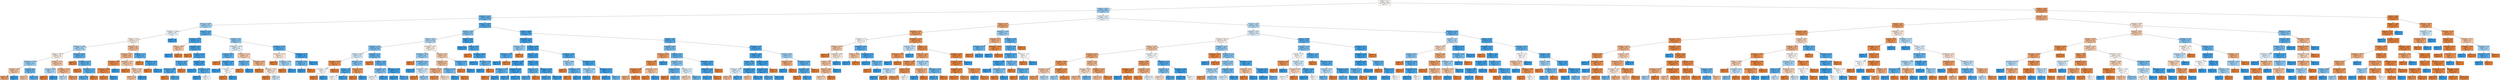 digraph Tree {
node [shape=box, style="filled", color="black"] ;
0 [label="MedInc <= 0.24\nsamples = 9456\nvalue = [4828, 4628]\nclass = 0", fillcolor="#fefaf7"] ;
1 [label="MedInc <= -0.592\nsamples = 5995\nvalue = [1949, 4046]\nclass = 1", fillcolor="#98ccf2"] ;
0 -> 1 [labeldistance=2.5, labelangle=45, headlabel="True"] ;
2 [label="AveRooms <= -1.142\nsamples = 2994\nvalue = [536, 2458]\nclass = 1", fillcolor="#64b2eb"] ;
1 -> 2 ;
3 [label="AveOccup <= 0.887\nsamples = 872\nvalue = [300, 572]\nclass = 1", fillcolor="#a1d0f3"] ;
2 -> 3 ;
4 [label="Longitude <= 1.248\nsamples = 536\nvalue = [255, 281]\nclass = 1", fillcolor="#edf6fd"] ;
3 -> 4 ;
5 [label="MedInc <= -1.148\nsamples = 477\nvalue = [255, 222]\nclass = 0", fillcolor="#fcefe5"] ;
4 -> 5 ;
6 [label="AveRooms <= -1.638\nsamples = 218\nvalue = [78, 140]\nclass = 1", fillcolor="#a7d4f3"] ;
5 -> 6 ;
7 [label="MedInc <= -1.657\nsamples = 119\nvalue = [63, 56]\nclass = 0", fillcolor="#fcf1e9"] ;
6 -> 7 ;
8 [label="AveRooms <= -2.483\nsamples = 44\nvalue = [14, 30]\nclass = 1", fillcolor="#95cbf1"] ;
7 -> 8 ;
9 [label="Latitude <= 1.001\nsamples = 12\nvalue = [8, 4]\nclass = 0", fillcolor="#f2c09c"] ;
8 -> 9 ;
10 [label="samples = 10\nvalue = [8, 2]\nclass = 0", fillcolor="#eca06a"] ;
9 -> 10 ;
11 [label="samples = 2\nvalue = [0, 2]\nclass = 1", fillcolor="#399de5"] ;
9 -> 11 ;
12 [label="Latitude <= -0.85\nsamples = 32\nvalue = [6, 26]\nclass = 1", fillcolor="#67b4eb"] ;
8 -> 12 ;
13 [label="samples = 3\nvalue = [2, 1]\nclass = 0", fillcolor="#f2c09c"] ;
12 -> 13 ;
14 [label="samples = 29\nvalue = [4, 25]\nclass = 1", fillcolor="#59ade9"] ;
12 -> 14 ;
15 [label="Latitude <= -0.778\nsamples = 75\nvalue = [49, 26]\nclass = 0", fillcolor="#f3c4a2"] ;
7 -> 15 ;
16 [label="Latitude <= -0.916\nsamples = 14\nvalue = [5, 9]\nclass = 1", fillcolor="#a7d3f3"] ;
15 -> 16 ;
17 [label="samples = 5\nvalue = [5, 0]\nclass = 0", fillcolor="#e58139"] ;
16 -> 17 ;
18 [label="samples = 9\nvalue = [0, 9]\nclass = 1", fillcolor="#399de5"] ;
16 -> 18 ;
19 [label="AveBedrms <= -0.392\nsamples = 61\nvalue = [44, 17]\nclass = 0", fillcolor="#efb286"] ;
15 -> 19 ;
20 [label="samples = 15\nvalue = [6, 9]\nclass = 1", fillcolor="#bddef6"] ;
19 -> 20 ;
21 [label="samples = 46\nvalue = [38, 8]\nclass = 0", fillcolor="#ea9c63"] ;
19 -> 21 ;
22 [label="AveOccup <= -2.482\nsamples = 99\nvalue = [15, 84]\nclass = 1", fillcolor="#5caeea"] ;
6 -> 22 ;
23 [label="samples = 1\nvalue = [1, 0]\nclass = 0", fillcolor="#e58139"] ;
22 -> 23 ;
24 [label="AveBedrms <= -2.014\nsamples = 98\nvalue = [14, 84]\nclass = 1", fillcolor="#5aade9"] ;
22 -> 24 ;
25 [label="samples = 1\nvalue = [1, 0]\nclass = 0", fillcolor="#e58139"] ;
24 -> 25 ;
26 [label="AveRooms <= -1.145\nsamples = 97\nvalue = [13, 84]\nclass = 1", fillcolor="#58ace9"] ;
24 -> 26 ;
27 [label="samples = 96\nvalue = [12, 84]\nclass = 1", fillcolor="#55abe9"] ;
26 -> 27 ;
28 [label="samples = 1\nvalue = [1, 0]\nclass = 0", fillcolor="#e58139"] ;
26 -> 28 ;
29 [label="Latitude <= 1.015\nsamples = 259\nvalue = [177, 82]\nclass = 0", fillcolor="#f1bb95"] ;
5 -> 29 ;
30 [label="AveOccup <= -1.241\nsamples = 243\nvalue = [175, 68]\nclass = 0", fillcolor="#efb286"] ;
29 -> 30 ;
31 [label="Longitude <= 1.225\nsamples = 67\nvalue = [61, 6]\nclass = 0", fillcolor="#e88d4c"] ;
30 -> 31 ;
32 [label="AveBedrms <= 2.509\nsamples = 65\nvalue = [61, 4]\nclass = 0", fillcolor="#e78946"] ;
31 -> 32 ;
33 [label="samples = 64\nvalue = [61, 3]\nclass = 0", fillcolor="#e68743"] ;
32 -> 33 ;
34 [label="samples = 1\nvalue = [0, 1]\nclass = 1", fillcolor="#399de5"] ;
32 -> 34 ;
35 [label="samples = 2\nvalue = [0, 2]\nclass = 1", fillcolor="#399de5"] ;
31 -> 35 ;
36 [label="Longitude <= -1.317\nsamples = 176\nvalue = [114, 62]\nclass = 0", fillcolor="#f3c6a5"] ;
30 -> 36 ;
37 [label="samples = 15\nvalue = [15, 0]\nclass = 0", fillcolor="#e58139"] ;
36 -> 37 ;
38 [label="Latitude <= 0.895\nsamples = 161\nvalue = [99, 62]\nclass = 0", fillcolor="#f5d0b5"] ;
36 -> 38 ;
39 [label="samples = 151\nvalue = [99, 52]\nclass = 0", fillcolor="#f3c3a1"] ;
38 -> 39 ;
40 [label="samples = 10\nvalue = [0, 10]\nclass = 1", fillcolor="#399de5"] ;
38 -> 40 ;
41 [label="Population <= -1.74\nsamples = 16\nvalue = [2, 14]\nclass = 1", fillcolor="#55abe9"] ;
29 -> 41 ;
42 [label="samples = 1\nvalue = [1, 0]\nclass = 0", fillcolor="#e58139"] ;
41 -> 42 ;
43 [label="Longitude <= -1.394\nsamples = 15\nvalue = [1, 14]\nclass = 1", fillcolor="#47a4e7"] ;
41 -> 43 ;
44 [label="samples = 1\nvalue = [1, 0]\nclass = 0", fillcolor="#e58139"] ;
43 -> 44 ;
45 [label="samples = 14\nvalue = [0, 14]\nclass = 1", fillcolor="#399de5"] ;
43 -> 45 ;
46 [label="samples = 59\nvalue = [0, 59]\nclass = 1", fillcolor="#399de5"] ;
4 -> 46 ;
47 [label="Latitude <= -0.747\nsamples = 336\nvalue = [45, 291]\nclass = 1", fillcolor="#58ace9"] ;
3 -> 47 ;
48 [label="AveRooms <= -2.782\nsamples = 229\nvalue = [14, 215]\nclass = 1", fillcolor="#46a3e7"] ;
47 -> 48 ;
49 [label="MedInc <= -1.592\nsamples = 3\nvalue = [2, 1]\nclass = 0", fillcolor="#f2c09c"] ;
48 -> 49 ;
50 [label="samples = 1\nvalue = [0, 1]\nclass = 1", fillcolor="#399de5"] ;
49 -> 50 ;
51 [label="samples = 2\nvalue = [2, 0]\nclass = 0", fillcolor="#e58139"] ;
49 -> 51 ;
52 [label="Longitude <= 0.636\nsamples = 226\nvalue = [12, 214]\nclass = 1", fillcolor="#44a2e6"] ;
48 -> 52 ;
53 [label="samples = 1\nvalue = [1, 0]\nclass = 0", fillcolor="#e58139"] ;
52 -> 53 ;
54 [label="AveOccup <= 1.697\nsamples = 225\nvalue = [11, 214]\nclass = 1", fillcolor="#43a2e6"] ;
52 -> 54 ;
55 [label="AveOccup <= 1.686\nsamples = 98\nvalue = [10, 88]\nclass = 1", fillcolor="#50a8e8"] ;
54 -> 55 ;
56 [label="Population <= -1.664\nsamples = 96\nvalue = [8, 88]\nclass = 1", fillcolor="#4ba6e7"] ;
55 -> 56 ;
57 [label="samples = 1\nvalue = [1, 0]\nclass = 0", fillcolor="#e58139"] ;
56 -> 57 ;
58 [label="samples = 95\nvalue = [7, 88]\nclass = 1", fillcolor="#49a5e7"] ;
56 -> 58 ;
59 [label="samples = 2\nvalue = [2, 0]\nclass = 0", fillcolor="#e58139"] ;
55 -> 59 ;
60 [label="Latitude <= -0.752\nsamples = 127\nvalue = [1, 126]\nclass = 1", fillcolor="#3b9ee5"] ;
54 -> 60 ;
61 [label="samples = 117\nvalue = [0, 117]\nclass = 1", fillcolor="#399de5"] ;
60 -> 61 ;
62 [label="AveRooms <= -1.369\nsamples = 10\nvalue = [1, 9]\nclass = 1", fillcolor="#4fa8e8"] ;
60 -> 62 ;
63 [label="samples = 8\nvalue = [0, 8]\nclass = 1", fillcolor="#399de5"] ;
62 -> 63 ;
64 [label="samples = 2\nvalue = [1, 1]\nclass = 0", fillcolor="#ffffff"] ;
62 -> 64 ;
65 [label="Latitude <= -0.55\nsamples = 107\nvalue = [31, 76]\nclass = 1", fillcolor="#8ac5f0"] ;
47 -> 65 ;
66 [label="AveBedrms <= -0.379\nsamples = 55\nvalue = [25, 30]\nclass = 1", fillcolor="#deeffb"] ;
65 -> 66 ;
67 [label="Longitude <= 0.137\nsamples = 20\nvalue = [3, 17]\nclass = 1", fillcolor="#5caeea"] ;
66 -> 67 ;
68 [label="samples = 2\nvalue = [2, 0]\nclass = 0", fillcolor="#e58139"] ;
67 -> 68 ;
69 [label="Population <= 2.681\nsamples = 18\nvalue = [1, 17]\nclass = 1", fillcolor="#45a3e7"] ;
67 -> 69 ;
70 [label="samples = 16\nvalue = [0, 16]\nclass = 1", fillcolor="#399de5"] ;
69 -> 70 ;
71 [label="AveBedrms <= -0.74\nsamples = 2\nvalue = [1, 1]\nclass = 0", fillcolor="#ffffff"] ;
69 -> 71 ;
72 [label="samples = 1\nvalue = [1, 0]\nclass = 0", fillcolor="#e58139"] ;
71 -> 72 ;
73 [label="samples = 1\nvalue = [0, 1]\nclass = 1", fillcolor="#399de5"] ;
71 -> 73 ;
74 [label="AveRooms <= -2.228\nsamples = 35\nvalue = [22, 13]\nclass = 0", fillcolor="#f4cbae"] ;
66 -> 74 ;
75 [label="MedInc <= -1.443\nsamples = 6\nvalue = [1, 5]\nclass = 1", fillcolor="#61b1ea"] ;
74 -> 75 ;
76 [label="samples = 1\nvalue = [1, 0]\nclass = 0", fillcolor="#e58139"] ;
75 -> 76 ;
77 [label="samples = 5\nvalue = [0, 5]\nclass = 1", fillcolor="#399de5"] ;
75 -> 77 ;
78 [label="Longitude <= 0.686\nsamples = 29\nvalue = [21, 8]\nclass = 0", fillcolor="#efb184"] ;
74 -> 78 ;
79 [label="samples = 11\nvalue = [11, 0]\nclass = 0", fillcolor="#e58139"] ;
78 -> 79 ;
80 [label="HouseAge <= 0.026\nsamples = 18\nvalue = [10, 8]\nclass = 0", fillcolor="#fae6d7"] ;
78 -> 80 ;
81 [label="samples = 4\nvalue = [4, 0]\nclass = 0", fillcolor="#e58139"] ;
80 -> 81 ;
82 [label="samples = 14\nvalue = [6, 8]\nclass = 1", fillcolor="#cee6f8"] ;
80 -> 82 ;
83 [label="Longitude <= -1.299\nsamples = 52\nvalue = [6, 46]\nclass = 1", fillcolor="#53aae8"] ;
65 -> 83 ;
84 [label="AveRooms <= -2.187\nsamples = 9\nvalue = [5, 4]\nclass = 0", fillcolor="#fae6d7"] ;
83 -> 84 ;
85 [label="samples = 3\nvalue = [3, 0]\nclass = 0", fillcolor="#e58139"] ;
84 -> 85 ;
86 [label="Longitude <= -1.394\nsamples = 6\nvalue = [2, 4]\nclass = 1", fillcolor="#9ccef2"] ;
84 -> 86 ;
87 [label="samples = 2\nvalue = [2, 0]\nclass = 0", fillcolor="#e58139"] ;
86 -> 87 ;
88 [label="samples = 4\nvalue = [0, 4]\nclass = 1", fillcolor="#399de5"] ;
86 -> 88 ;
89 [label="Longitude <= -1.121\nsamples = 43\nvalue = [1, 42]\nclass = 1", fillcolor="#3e9fe6"] ;
83 -> 89 ;
90 [label="Longitude <= -1.164\nsamples = 6\nvalue = [1, 5]\nclass = 1", fillcolor="#61b1ea"] ;
89 -> 90 ;
91 [label="samples = 5\nvalue = [0, 5]\nclass = 1", fillcolor="#399de5"] ;
90 -> 91 ;
92 [label="samples = 1\nvalue = [1, 0]\nclass = 0", fillcolor="#e58139"] ;
90 -> 92 ;
93 [label="samples = 37\nvalue = [0, 37]\nclass = 1", fillcolor="#399de5"] ;
89 -> 93 ;
94 [label="AveOccup <= -0.834\nsamples = 2122\nvalue = [236, 1886]\nclass = 1", fillcolor="#52a9e8"] ;
2 -> 94 ;
95 [label="Latitude <= 1.341\nsamples = 423\nvalue = [112, 311]\nclass = 1", fillcolor="#80c0ee"] ;
94 -> 95 ;
96 [label="MedInc <= -0.853\nsamples = 296\nvalue = [110, 186]\nclass = 1", fillcolor="#aed7f4"] ;
95 -> 96 ;
97 [label="Longitude <= -1.116\nsamples = 164\nvalue = [40, 124]\nclass = 1", fillcolor="#79bded"] ;
96 -> 97 ;
98 [label="Latitude <= 1.001\nsamples = 43\nvalue = [19, 24]\nclass = 1", fillcolor="#d6ebfa"] ;
97 -> 98 ;
99 [label="HouseAge <= -0.667\nsamples = 12\nvalue = [11, 1]\nclass = 0", fillcolor="#e78c4b"] ;
98 -> 99 ;
100 [label="HouseAge <= -0.871\nsamples = 2\nvalue = [1, 1]\nclass = 0", fillcolor="#ffffff"] ;
99 -> 100 ;
101 [label="samples = 1\nvalue = [1, 0]\nclass = 0", fillcolor="#e58139"] ;
100 -> 101 ;
102 [label="samples = 1\nvalue = [0, 1]\nclass = 1", fillcolor="#399de5"] ;
100 -> 102 ;
103 [label="samples = 10\nvalue = [10, 0]\nclass = 0", fillcolor="#e58139"] ;
99 -> 103 ;
104 [label="Latitude <= 1.245\nsamples = 31\nvalue = [8, 23]\nclass = 1", fillcolor="#7ebfee"] ;
98 -> 104 ;
105 [label="Latitude <= 1.01\nsamples = 24\nvalue = [2, 22]\nclass = 1", fillcolor="#4ba6e7"] ;
104 -> 105 ;
106 [label="samples = 2\nvalue = [1, 1]\nclass = 0", fillcolor="#ffffff"] ;
105 -> 106 ;
107 [label="samples = 22\nvalue = [1, 21]\nclass = 1", fillcolor="#42a2e6"] ;
105 -> 107 ;
108 [label="MedInc <= -0.941\nsamples = 7\nvalue = [6, 1]\nclass = 0", fillcolor="#e9965a"] ;
104 -> 108 ;
109 [label="samples = 6\nvalue = [6, 0]\nclass = 0", fillcolor="#e58139"] ;
108 -> 109 ;
110 [label="samples = 1\nvalue = [0, 1]\nclass = 1", fillcolor="#399de5"] ;
108 -> 110 ;
111 [label="Population <= -1.78\nsamples = 121\nvalue = [21, 100]\nclass = 1", fillcolor="#63b2ea"] ;
97 -> 111 ;
112 [label="samples = 3\nvalue = [3, 0]\nclass = 0", fillcolor="#e58139"] ;
111 -> 112 ;
113 [label="Latitude <= -0.588\nsamples = 118\nvalue = [18, 100]\nclass = 1", fillcolor="#5dafea"] ;
111 -> 113 ;
114 [label="Longitude <= 1.213\nsamples = 67\nvalue = [17, 50]\nclass = 1", fillcolor="#7cbeee"] ;
113 -> 114 ;
115 [label="samples = 33\nvalue = [16, 17]\nclass = 1", fillcolor="#f3f9fd"] ;
114 -> 115 ;
116 [label="samples = 34\nvalue = [1, 33]\nclass = 1", fillcolor="#3fa0e6"] ;
114 -> 116 ;
117 [label="Population <= -0.034\nsamples = 51\nvalue = [1, 50]\nclass = 1", fillcolor="#3d9fe6"] ;
113 -> 117 ;
118 [label="samples = 40\nvalue = [0, 40]\nclass = 1", fillcolor="#399de5"] ;
117 -> 118 ;
119 [label="samples = 11\nvalue = [1, 10]\nclass = 1", fillcolor="#4da7e8"] ;
117 -> 119 ;
120 [label="HouseAge <= -0.667\nsamples = 132\nvalue = [70, 62]\nclass = 0", fillcolor="#fcf1e8"] ;
96 -> 120 ;
121 [label="Longitude <= -1.379\nsamples = 42\nvalue = [13, 29]\nclass = 1", fillcolor="#92c9f1"] ;
120 -> 121 ;
122 [label="samples = 3\nvalue = [3, 0]\nclass = 0", fillcolor="#e58139"] ;
121 -> 122 ;
123 [label="AveBedrms <= 0.244\nsamples = 39\nvalue = [10, 29]\nclass = 1", fillcolor="#7dbfee"] ;
121 -> 123 ;
124 [label="samples = 16\nvalue = [0, 16]\nclass = 1", fillcolor="#399de5"] ;
123 -> 124 ;
125 [label="Longitude <= -1.001\nsamples = 23\nvalue = [10, 13]\nclass = 1", fillcolor="#d1e8f9"] ;
123 -> 125 ;
126 [label="samples = 4\nvalue = [4, 0]\nclass = 0", fillcolor="#e58139"] ;
125 -> 126 ;
127 [label="samples = 19\nvalue = [6, 13]\nclass = 1", fillcolor="#94caf1"] ;
125 -> 127 ;
128 [label="Latitude <= 1.052\nsamples = 90\nvalue = [57, 33]\nclass = 0", fillcolor="#f4caac"] ;
120 -> 128 ;
129 [label="Longitude <= 1.24\nsamples = 82\nvalue = [56, 26]\nclass = 0", fillcolor="#f1bc95"] ;
128 -> 129 ;
130 [label="AveRooms <= -0.646\nsamples = 73\nvalue = [54, 19]\nclass = 0", fillcolor="#eead7f"] ;
129 -> 130 ;
131 [label="samples = 38\nvalue = [34, 4]\nclass = 0", fillcolor="#e89050"] ;
130 -> 131 ;
132 [label="samples = 35\nvalue = [20, 15]\nclass = 0", fillcolor="#f8e0ce"] ;
130 -> 132 ;
133 [label="AveRooms <= -0.235\nsamples = 9\nvalue = [2, 7]\nclass = 1", fillcolor="#72b9ec"] ;
129 -> 133 ;
134 [label="samples = 7\nvalue = [0, 7]\nclass = 1", fillcolor="#399de5"] ;
133 -> 134 ;
135 [label="samples = 2\nvalue = [2, 0]\nclass = 0", fillcolor="#e58139"] ;
133 -> 135 ;
136 [label="AveOccup <= -1.377\nsamples = 8\nvalue = [1, 7]\nclass = 1", fillcolor="#55abe9"] ;
128 -> 136 ;
137 [label="samples = 1\nvalue = [1, 0]\nclass = 0", fillcolor="#e58139"] ;
136 -> 137 ;
138 [label="samples = 7\nvalue = [0, 7]\nclass = 1", fillcolor="#399de5"] ;
136 -> 138 ;
139 [label="MedInc <= -0.815\nsamples = 127\nvalue = [2, 125]\nclass = 1", fillcolor="#3c9fe5"] ;
95 -> 139 ;
140 [label="samples = 103\nvalue = [0, 103]\nclass = 1", fillcolor="#399de5"] ;
139 -> 140 ;
141 [label="MedInc <= -0.809\nsamples = 24\nvalue = [2, 22]\nclass = 1", fillcolor="#4ba6e7"] ;
139 -> 141 ;
142 [label="samples = 1\nvalue = [1, 0]\nclass = 0", fillcolor="#e58139"] ;
141 -> 142 ;
143 [label="Longitude <= -0.855\nsamples = 23\nvalue = [1, 22]\nclass = 1", fillcolor="#42a1e6"] ;
141 -> 143 ;
144 [label="samples = 17\nvalue = [0, 17]\nclass = 1", fillcolor="#399de5"] ;
143 -> 144 ;
145 [label="HouseAge <= -0.83\nsamples = 6\nvalue = [1, 5]\nclass = 1", fillcolor="#61b1ea"] ;
143 -> 145 ;
146 [label="samples = 5\nvalue = [0, 5]\nclass = 1", fillcolor="#399de5"] ;
145 -> 146 ;
147 [label="samples = 1\nvalue = [1, 0]\nclass = 0", fillcolor="#e58139"] ;
145 -> 147 ;
148 [label="MedInc <= -0.986\nsamples = 1699\nvalue = [124, 1575]\nclass = 1", fillcolor="#49a5e7"] ;
94 -> 148 ;
149 [label="Population <= -1.811\nsamples = 869\nvalue = [21, 848]\nclass = 1", fillcolor="#3e9fe6"] ;
148 -> 149 ;
150 [label="AveRooms <= -0.041\nsamples = 13\nvalue = [4, 9]\nclass = 1", fillcolor="#91c9f1"] ;
149 -> 150 ;
151 [label="Population <= -1.818\nsamples = 10\nvalue = [1, 9]\nclass = 1", fillcolor="#4fa8e8"] ;
150 -> 151 ;
152 [label="samples = 9\nvalue = [0, 9]\nclass = 1", fillcolor="#399de5"] ;
151 -> 152 ;
153 [label="samples = 1\nvalue = [1, 0]\nclass = 0", fillcolor="#e58139"] ;
151 -> 153 ;
154 [label="samples = 3\nvalue = [3, 0]\nclass = 0", fillcolor="#e58139"] ;
150 -> 154 ;
155 [label="HouseAge <= 1.616\nsamples = 856\nvalue = [17, 839]\nclass = 1", fillcolor="#3d9fe6"] ;
149 -> 155 ;
156 [label="MedInc <= -1.192\nsamples = 792\nvalue = [12, 780]\nclass = 1", fillcolor="#3c9fe5"] ;
155 -> 156 ;
157 [label="AveOccup <= -0.799\nsamples = 458\nvalue = [2, 456]\nclass = 1", fillcolor="#3a9de5"] ;
156 -> 157 ;
158 [label="Population <= -1.158\nsamples = 7\nvalue = [1, 6]\nclass = 1", fillcolor="#5aade9"] ;
157 -> 158 ;
159 [label="samples = 1\nvalue = [1, 0]\nclass = 0", fillcolor="#e58139"] ;
158 -> 159 ;
160 [label="samples = 6\nvalue = [0, 6]\nclass = 1", fillcolor="#399de5"] ;
158 -> 160 ;
161 [label="Longitude <= -1.402\nsamples = 451\nvalue = [1, 450]\nclass = 1", fillcolor="#399de5"] ;
157 -> 161 ;
162 [label="samples = 26\nvalue = [1, 25]\nclass = 1", fillcolor="#41a1e6"] ;
161 -> 162 ;
163 [label="samples = 425\nvalue = [0, 425]\nclass = 1", fillcolor="#399de5"] ;
161 -> 163 ;
164 [label="MedInc <= -1.179\nsamples = 334\nvalue = [10, 324]\nclass = 1", fillcolor="#3fa0e6"] ;
156 -> 164 ;
165 [label="MedInc <= -1.179\nsamples = 21\nvalue = [3, 18]\nclass = 1", fillcolor="#5aade9"] ;
164 -> 165 ;
166 [label="samples = 20\nvalue = [2, 18]\nclass = 1", fillcolor="#4fa8e8"] ;
165 -> 166 ;
167 [label="samples = 1\nvalue = [1, 0]\nclass = 0", fillcolor="#e58139"] ;
165 -> 167 ;
168 [label="AveRooms <= -0.347\nsamples = 313\nvalue = [7, 306]\nclass = 1", fillcolor="#3e9fe6"] ;
164 -> 168 ;
169 [label="samples = 147\nvalue = [7, 140]\nclass = 1", fillcolor="#43a2e6"] ;
168 -> 169 ;
170 [label="samples = 166\nvalue = [0, 166]\nclass = 1", fillcolor="#399de5"] ;
168 -> 170 ;
171 [label="Longitude <= -1.329\nsamples = 64\nvalue = [5, 59]\nclass = 1", fillcolor="#4aa5e7"] ;
155 -> 171 ;
172 [label="Latitude <= 0.996\nsamples = 9\nvalue = [3, 6]\nclass = 1", fillcolor="#9ccef2"] ;
171 -> 172 ;
173 [label="samples = 2\nvalue = [2, 0]\nclass = 0", fillcolor="#e58139"] ;
172 -> 173 ;
174 [label="AveRooms <= -0.767\nsamples = 7\nvalue = [1, 6]\nclass = 1", fillcolor="#5aade9"] ;
172 -> 174 ;
175 [label="samples = 1\nvalue = [1, 0]\nclass = 0", fillcolor="#e58139"] ;
174 -> 175 ;
176 [label="samples = 6\nvalue = [0, 6]\nclass = 1", fillcolor="#399de5"] ;
174 -> 176 ;
177 [label="Population <= -1.473\nsamples = 55\nvalue = [2, 53]\nclass = 1", fillcolor="#40a1e6"] ;
171 -> 177 ;
178 [label="Population <= -1.608\nsamples = 3\nvalue = [1, 2]\nclass = 1", fillcolor="#9ccef2"] ;
177 -> 178 ;
179 [label="samples = 2\nvalue = [0, 2]\nclass = 1", fillcolor="#399de5"] ;
178 -> 179 ;
180 [label="samples = 1\nvalue = [1, 0]\nclass = 0", fillcolor="#e58139"] ;
178 -> 180 ;
181 [label="AveBedrms <= 2.251\nsamples = 52\nvalue = [1, 51]\nclass = 1", fillcolor="#3d9fe6"] ;
177 -> 181 ;
182 [label="samples = 47\nvalue = [0, 47]\nclass = 1", fillcolor="#399de5"] ;
181 -> 182 ;
183 [label="samples = 5\nvalue = [1, 4]\nclass = 1", fillcolor="#6ab6ec"] ;
181 -> 183 ;
184 [label="Latitude <= -0.56\nsamples = 830\nvalue = [103, 727]\nclass = 1", fillcolor="#55abe9"] ;
148 -> 184 ;
185 [label="Longitude <= 0.641\nsamples = 315\nvalue = [70, 245]\nclass = 1", fillcolor="#72b9ec"] ;
184 -> 185 ;
186 [label="Population <= 1.885\nsamples = 28\nvalue = [23, 5]\nclass = 0", fillcolor="#eb9c64"] ;
185 -> 186 ;
187 [label="MedInc <= -0.652\nsamples = 25\nvalue = [23, 2]\nclass = 0", fillcolor="#e78c4a"] ;
186 -> 187 ;
188 [label="AveOccup <= -0.218\nsamples = 22\nvalue = [21, 1]\nclass = 0", fillcolor="#e68742"] ;
187 -> 188 ;
189 [label="samples = 4\nvalue = [3, 1]\nclass = 0", fillcolor="#eeab7b"] ;
188 -> 189 ;
190 [label="samples = 18\nvalue = [18, 0]\nclass = 0", fillcolor="#e58139"] ;
188 -> 190 ;
191 [label="AveBedrms <= 0.627\nsamples = 3\nvalue = [2, 1]\nclass = 0", fillcolor="#f2c09c"] ;
187 -> 191 ;
192 [label="samples = 2\nvalue = [2, 0]\nclass = 0", fillcolor="#e58139"] ;
191 -> 192 ;
193 [label="samples = 1\nvalue = [0, 1]\nclass = 1", fillcolor="#399de5"] ;
191 -> 193 ;
194 [label="samples = 3\nvalue = [0, 3]\nclass = 1", fillcolor="#399de5"] ;
186 -> 194 ;
195 [label="Longitude <= 0.925\nsamples = 287\nvalue = [47, 240]\nclass = 1", fillcolor="#60b0ea"] ;
185 -> 195 ;
196 [label="Longitude <= 0.747\nsamples = 142\nvalue = [39, 103]\nclass = 1", fillcolor="#84c2ef"] ;
195 -> 196 ;
197 [label="Latitude <= -0.892\nsamples = 87\nvalue = [14, 73]\nclass = 1", fillcolor="#5fb0ea"] ;
196 -> 197 ;
198 [label="samples = 2\nvalue = [2, 0]\nclass = 0", fillcolor="#e58139"] ;
197 -> 198 ;
199 [label="samples = 85\nvalue = [12, 73]\nclass = 1", fillcolor="#5aade9"] ;
197 -> 199 ;
200 [label="AveOccup <= 1.37\nsamples = 55\nvalue = [25, 30]\nclass = 1", fillcolor="#deeffb"] ;
196 -> 200 ;
201 [label="samples = 34\nvalue = [21, 13]\nclass = 0", fillcolor="#f5cfb4"] ;
200 -> 201 ;
202 [label="samples = 21\nvalue = [4, 17]\nclass = 1", fillcolor="#68b4eb"] ;
200 -> 202 ;
203 [label="AveBedrms <= 2.609\nsamples = 145\nvalue = [8, 137]\nclass = 1", fillcolor="#45a3e7"] ;
195 -> 203 ;
204 [label="AveRooms <= 1.302\nsamples = 144\nvalue = [7, 137]\nclass = 1", fillcolor="#43a2e6"] ;
203 -> 204 ;
205 [label="samples = 143\nvalue = [6, 137]\nclass = 1", fillcolor="#42a1e6"] ;
204 -> 205 ;
206 [label="samples = 1\nvalue = [1, 0]\nclass = 0", fillcolor="#e58139"] ;
204 -> 206 ;
207 [label="samples = 1\nvalue = [1, 0]\nclass = 0", fillcolor="#e58139"] ;
203 -> 207 ;
208 [label="HouseAge <= 1.738\nsamples = 515\nvalue = [33, 482]\nclass = 1", fillcolor="#47a4e7"] ;
184 -> 208 ;
209 [label="Longitude <= -1.033\nsamples = 485\nvalue = [23, 462]\nclass = 1", fillcolor="#43a2e6"] ;
208 -> 209 ;
210 [label="Latitude <= 0.973\nsamples = 166\nvalue = [18, 148]\nclass = 1", fillcolor="#51a9e8"] ;
209 -> 210 ;
211 [label="AveOccup <= 0.826\nsamples = 31\nvalue = [14, 17]\nclass = 1", fillcolor="#dceefa"] ;
210 -> 211 ;
212 [label="samples = 19\nvalue = [13, 6]\nclass = 0", fillcolor="#f1bb94"] ;
211 -> 212 ;
213 [label="samples = 12\nvalue = [1, 11]\nclass = 1", fillcolor="#4ba6e7"] ;
211 -> 213 ;
214 [label="HouseAge <= -1.441\nsamples = 135\nvalue = [4, 131]\nclass = 1", fillcolor="#3fa0e6"] ;
210 -> 214 ;
215 [label="samples = 3\nvalue = [2, 1]\nclass = 0", fillcolor="#f2c09c"] ;
214 -> 215 ;
216 [label="samples = 132\nvalue = [2, 130]\nclass = 1", fillcolor="#3c9fe5"] ;
214 -> 216 ;
217 [label="AveRooms <= 1.951\nsamples = 319\nvalue = [5, 314]\nclass = 1", fillcolor="#3c9fe5"] ;
209 -> 217 ;
218 [label="Latitude <= -0.175\nsamples = 318\nvalue = [4, 314]\nclass = 1", fillcolor="#3c9ee5"] ;
217 -> 218 ;
219 [label="samples = 22\nvalue = [2, 20]\nclass = 1", fillcolor="#4da7e8"] ;
218 -> 219 ;
220 [label="samples = 296\nvalue = [2, 294]\nclass = 1", fillcolor="#3a9ee5"] ;
218 -> 220 ;
221 [label="samples = 1\nvalue = [1, 0]\nclass = 0", fillcolor="#e58139"] ;
217 -> 221 ;
222 [label="Latitude <= 0.987\nsamples = 30\nvalue = [10, 20]\nclass = 1", fillcolor="#9ccef2"] ;
208 -> 222 ;
223 [label="Latitude <= 0.785\nsamples = 9\nvalue = [7, 2]\nclass = 0", fillcolor="#eca572"] ;
222 -> 223 ;
224 [label="samples = 2\nvalue = [0, 2]\nclass = 1", fillcolor="#399de5"] ;
223 -> 224 ;
225 [label="samples = 7\nvalue = [7, 0]\nclass = 0", fillcolor="#e58139"] ;
223 -> 225 ;
226 [label="AveBedrms <= 2.536\nsamples = 21\nvalue = [3, 18]\nclass = 1", fillcolor="#5aade9"] ;
222 -> 226 ;
227 [label="AveOccup <= -0.81\nsamples = 20\nvalue = [2, 18]\nclass = 1", fillcolor="#4fa8e8"] ;
226 -> 227 ;
228 [label="samples = 1\nvalue = [1, 0]\nclass = 0", fillcolor="#e58139"] ;
227 -> 228 ;
229 [label="samples = 19\nvalue = [1, 18]\nclass = 1", fillcolor="#44a2e6"] ;
227 -> 229 ;
230 [label="samples = 1\nvalue = [1, 0]\nclass = 0", fillcolor="#e58139"] ;
226 -> 230 ;
231 [label="AveOccup <= -0.89\nsamples = 3001\nvalue = [1413, 1588]\nclass = 1", fillcolor="#e9f4fc"] ;
1 -> 231 ;
232 [label="Latitude <= 1.067\nsamples = 657\nvalue = [509, 148]\nclass = 0", fillcolor="#eda673"] ;
231 -> 232 ;
233 [label="HouseAge <= -1.074\nsamples = 578\nvalue = [484, 94]\nclass = 0", fillcolor="#ea995f"] ;
232 -> 233 ;
234 [label="Longitude <= 1.17\nsamples = 85\nvalue = [43, 42]\nclass = 0", fillcolor="#fefcfa"] ;
233 -> 234 ;
235 [label="Latitude <= -0.921\nsamples = 61\nvalue = [40, 21]\nclass = 0", fillcolor="#f3c3a1"] ;
234 -> 235 ;
236 [label="samples = 14\nvalue = [14, 0]\nclass = 0", fillcolor="#e58139"] ;
235 -> 236 ;
237 [label="Longitude <= 0.859\nsamples = 47\nvalue = [26, 21]\nclass = 0", fillcolor="#fae7d9"] ;
235 -> 237 ;
238 [label="Latitude <= 0.87\nsamples = 40\nvalue = [26, 14]\nclass = 0", fillcolor="#f3c5a4"] ;
237 -> 238 ;
239 [label="MedInc <= -0.004\nsamples = 37\nvalue = [26, 11]\nclass = 0", fillcolor="#f0b68d"] ;
238 -> 239 ;
240 [label="samples = 28\nvalue = [17, 11]\nclass = 0", fillcolor="#f6d3b9"] ;
239 -> 240 ;
241 [label="samples = 9\nvalue = [9, 0]\nclass = 0", fillcolor="#e58139"] ;
239 -> 241 ;
242 [label="samples = 3\nvalue = [0, 3]\nclass = 1", fillcolor="#399de5"] ;
238 -> 242 ;
243 [label="samples = 7\nvalue = [0, 7]\nclass = 1", fillcolor="#399de5"] ;
237 -> 243 ;
244 [label="HouseAge <= -2.053\nsamples = 24\nvalue = [3, 21]\nclass = 1", fillcolor="#55abe9"] ;
234 -> 244 ;
245 [label="MedInc <= -0.096\nsamples = 3\nvalue = [2, 1]\nclass = 0", fillcolor="#f2c09c"] ;
244 -> 245 ;
246 [label="samples = 1\nvalue = [0, 1]\nclass = 1", fillcolor="#399de5"] ;
245 -> 246 ;
247 [label="samples = 2\nvalue = [2, 0]\nclass = 0", fillcolor="#e58139"] ;
245 -> 247 ;
248 [label="AveBedrms <= 0.976\nsamples = 21\nvalue = [1, 20]\nclass = 1", fillcolor="#43a2e6"] ;
244 -> 248 ;
249 [label="samples = 16\nvalue = [0, 16]\nclass = 1", fillcolor="#399de5"] ;
248 -> 249 ;
250 [label="MedInc <= -0.336\nsamples = 5\nvalue = [1, 4]\nclass = 1", fillcolor="#6ab6ec"] ;
248 -> 250 ;
251 [label="samples = 1\nvalue = [1, 0]\nclass = 0", fillcolor="#e58139"] ;
250 -> 251 ;
252 [label="samples = 4\nvalue = [0, 4]\nclass = 1", fillcolor="#399de5"] ;
250 -> 252 ;
253 [label="AveBedrms <= -1.419\nsamples = 493\nvalue = [441, 52]\nclass = 0", fillcolor="#e89050"] ;
233 -> 253 ;
254 [label="Longitude <= -0.915\nsamples = 15\nvalue = [6, 9]\nclass = 1", fillcolor="#bddef6"] ;
253 -> 254 ;
255 [label="Population <= -1.544\nsamples = 7\nvalue = [6, 1]\nclass = 0", fillcolor="#e9965a"] ;
254 -> 255 ;
256 [label="samples = 1\nvalue = [0, 1]\nclass = 1", fillcolor="#399de5"] ;
255 -> 256 ;
257 [label="samples = 6\nvalue = [6, 0]\nclass = 0", fillcolor="#e58139"] ;
255 -> 257 ;
258 [label="samples = 8\nvalue = [0, 8]\nclass = 1", fillcolor="#399de5"] ;
254 -> 258 ;
259 [label="MedInc <= -0.3\nsamples = 478\nvalue = [435, 43]\nclass = 0", fillcolor="#e88d4d"] ;
253 -> 259 ;
260 [label="AveRooms <= -0.241\nsamples = 189\nvalue = [154, 35]\nclass = 0", fillcolor="#eb9e66"] ;
259 -> 260 ;
261 [label="HouseAge <= -0.993\nsamples = 164\nvalue = [145, 19]\nclass = 0", fillcolor="#e89253"] ;
260 -> 261 ;
262 [label="AveBedrms <= 0.699\nsamples = 5\nvalue = [2, 3]\nclass = 1", fillcolor="#bddef6"] ;
261 -> 262 ;
263 [label="samples = 3\nvalue = [0, 3]\nclass = 1", fillcolor="#399de5"] ;
262 -> 263 ;
264 [label="samples = 2\nvalue = [2, 0]\nclass = 0", fillcolor="#e58139"] ;
262 -> 264 ;
265 [label="MedInc <= -0.306\nsamples = 159\nvalue = [143, 16]\nclass = 0", fillcolor="#e88f4f"] ;
261 -> 265 ;
266 [label="samples = 153\nvalue = [140, 13]\nclass = 0", fillcolor="#e78d4b"] ;
265 -> 266 ;
267 [label="samples = 6\nvalue = [3, 3]\nclass = 0", fillcolor="#ffffff"] ;
265 -> 267 ;
268 [label="Longitude <= -0.908\nsamples = 25\nvalue = [9, 16]\nclass = 1", fillcolor="#a8d4f4"] ;
260 -> 268 ;
269 [label="AveOccup <= -1.765\nsamples = 8\nvalue = [6, 2]\nclass = 0", fillcolor="#eeab7b"] ;
268 -> 269 ;
270 [label="samples = 2\nvalue = [0, 2]\nclass = 1", fillcolor="#399de5"] ;
269 -> 270 ;
271 [label="samples = 6\nvalue = [6, 0]\nclass = 0", fillcolor="#e58139"] ;
269 -> 271 ;
272 [label="AveBedrms <= 2.014\nsamples = 17\nvalue = [3, 14]\nclass = 1", fillcolor="#63b2eb"] ;
268 -> 272 ;
273 [label="samples = 15\nvalue = [1, 14]\nclass = 1", fillcolor="#47a4e7"] ;
272 -> 273 ;
274 [label="samples = 2\nvalue = [2, 0]\nclass = 0", fillcolor="#e58139"] ;
272 -> 274 ;
275 [label="Longitude <= 1.298\nsamples = 289\nvalue = [281, 8]\nclass = 0", fillcolor="#e6853f"] ;
259 -> 275 ;
276 [label="AveRooms <= 0.283\nsamples = 288\nvalue = [281, 7]\nclass = 0", fillcolor="#e6843e"] ;
275 -> 276 ;
277 [label="Longitude <= 0.784\nsamples = 265\nvalue = [261, 4]\nclass = 0", fillcolor="#e5833c"] ;
276 -> 277 ;
278 [label="samples = 233\nvalue = [232, 1]\nclass = 0", fillcolor="#e5823a"] ;
277 -> 278 ;
279 [label="samples = 32\nvalue = [29, 3]\nclass = 0", fillcolor="#e88e4d"] ;
277 -> 279 ;
280 [label="AveRooms <= 0.305\nsamples = 23\nvalue = [20, 3]\nclass = 0", fillcolor="#e99457"] ;
276 -> 280 ;
281 [label="samples = 2\nvalue = [0, 2]\nclass = 1", fillcolor="#399de5"] ;
280 -> 281 ;
282 [label="samples = 21\nvalue = [20, 1]\nclass = 0", fillcolor="#e68743"] ;
280 -> 282 ;
283 [label="samples = 1\nvalue = [0, 1]\nclass = 1", fillcolor="#399de5"] ;
275 -> 283 ;
284 [label="Longitude <= -1.384\nsamples = 79\nvalue = [25, 54]\nclass = 1", fillcolor="#95caf1"] ;
232 -> 284 ;
285 [label="Longitude <= -1.54\nsamples = 23\nvalue = [17, 6]\nclass = 0", fillcolor="#eead7f"] ;
284 -> 285 ;
286 [label="HouseAge <= -1.523\nsamples = 6\nvalue = [1, 5]\nclass = 1", fillcolor="#61b1ea"] ;
285 -> 286 ;
287 [label="samples = 1\nvalue = [1, 0]\nclass = 0", fillcolor="#e58139"] ;
286 -> 287 ;
288 [label="samples = 5\nvalue = [0, 5]\nclass = 1", fillcolor="#399de5"] ;
286 -> 288 ;
289 [label="AveBedrms <= -0.984\nsamples = 17\nvalue = [16, 1]\nclass = 0", fillcolor="#e78945"] ;
285 -> 289 ;
290 [label="samples = 1\nvalue = [0, 1]\nclass = 1", fillcolor="#399de5"] ;
289 -> 290 ;
291 [label="samples = 16\nvalue = [16, 0]\nclass = 0", fillcolor="#e58139"] ;
289 -> 291 ;
292 [label="Population <= 2.649\nsamples = 56\nvalue = [8, 48]\nclass = 1", fillcolor="#5aade9"] ;
284 -> 292 ;
293 [label="Latitude <= 1.395\nsamples = 55\nvalue = [7, 48]\nclass = 1", fillcolor="#56abe9"] ;
292 -> 293 ;
294 [label="AveBedrms <= 0.374\nsamples = 51\nvalue = [5, 46]\nclass = 1", fillcolor="#4fa8e8"] ;
293 -> 294 ;
295 [label="AveRooms <= 0.397\nsamples = 32\nvalue = [1, 31]\nclass = 1", fillcolor="#3fa0e6"] ;
294 -> 295 ;
296 [label="samples = 28\nvalue = [0, 28]\nclass = 1", fillcolor="#399de5"] ;
295 -> 296 ;
297 [label="AveBedrms <= -0.128\nsamples = 4\nvalue = [1, 3]\nclass = 1", fillcolor="#7bbeee"] ;
295 -> 297 ;
298 [label="samples = 1\nvalue = [1, 0]\nclass = 0", fillcolor="#e58139"] ;
297 -> 298 ;
299 [label="samples = 3\nvalue = [0, 3]\nclass = 1", fillcolor="#399de5"] ;
297 -> 299 ;
300 [label="Latitude <= 1.078\nsamples = 19\nvalue = [4, 15]\nclass = 1", fillcolor="#6eb7ec"] ;
294 -> 300 ;
301 [label="samples = 1\nvalue = [1, 0]\nclass = 0", fillcolor="#e58139"] ;
300 -> 301 ;
302 [label="AveOccup <= -1.959\nsamples = 18\nvalue = [3, 15]\nclass = 1", fillcolor="#61b1ea"] ;
300 -> 302 ;
303 [label="samples = 1\nvalue = [1, 0]\nclass = 0", fillcolor="#e58139"] ;
302 -> 303 ;
304 [label="samples = 17\nvalue = [2, 15]\nclass = 1", fillcolor="#53aae8"] ;
302 -> 304 ;
305 [label="Latitude <= 1.416\nsamples = 4\nvalue = [2, 2]\nclass = 0", fillcolor="#ffffff"] ;
293 -> 305 ;
306 [label="samples = 2\nvalue = [2, 0]\nclass = 0", fillcolor="#e58139"] ;
305 -> 306 ;
307 [label="samples = 2\nvalue = [0, 2]\nclass = 1", fillcolor="#399de5"] ;
305 -> 307 ;
308 [label="samples = 1\nvalue = [1, 0]\nclass = 0", fillcolor="#e58139"] ;
292 -> 308 ;
309 [label="Latitude <= 1.062\nsamples = 2344\nvalue = [904, 1440]\nclass = 1", fillcolor="#b5dbf5"] ;
231 -> 309 ;
310 [label="Longitude <= 0.917\nsamples = 1874\nvalue = [834, 1040]\nclass = 1", fillcolor="#d8ecfa"] ;
309 -> 310 ;
311 [label="AveOccup <= 0.465\nsamples = 1499\nvalue = [783, 716]\nclass = 0", fillcolor="#fdf4ee"] ;
310 -> 311 ;
312 [label="Latitude <= -0.534\nsamples = 953\nvalue = [614, 339]\nclass = 0", fillcolor="#f3c7a6"] ;
311 -> 312 ;
313 [label="AveOccup <= -0.216\nsamples = 502\nvalue = [391, 111]\nclass = 0", fillcolor="#eca571"] ;
312 -> 313 ;
314 [label="HouseAge <= -0.83\nsamples = 256\nvalue = [220, 36]\nclass = 0", fillcolor="#e99659"] ;
313 -> 314 ;
315 [label="Longitude <= 0.842\nsamples = 39\nvalue = [25, 14]\nclass = 0", fillcolor="#f4c8a8"] ;
314 -> 315 ;
316 [label="samples = 23\nvalue = [19, 4]\nclass = 0", fillcolor="#ea9c63"] ;
315 -> 316 ;
317 [label="samples = 16\nvalue = [6, 10]\nclass = 1", fillcolor="#b0d8f5"] ;
315 -> 317 ;
318 [label="Population <= -1.726\nsamples = 217\nvalue = [195, 22]\nclass = 0", fillcolor="#e88f4f"] ;
314 -> 318 ;
319 [label="samples = 3\nvalue = [1, 2]\nclass = 1", fillcolor="#9ccef2"] ;
318 -> 319 ;
320 [label="samples = 214\nvalue = [194, 20]\nclass = 0", fillcolor="#e88e4d"] ;
318 -> 320 ;
321 [label="Latitude <= -0.78\nsamples = 246\nvalue = [171, 75]\nclass = 0", fillcolor="#f0b890"] ;
313 -> 321 ;
322 [label="HouseAge <= 0.801\nsamples = 128\nvalue = [75, 53]\nclass = 0", fillcolor="#f7dac5"] ;
321 -> 322 ;
323 [label="samples = 102\nvalue = [70, 32]\nclass = 0", fillcolor="#f1bb94"] ;
322 -> 323 ;
324 [label="samples = 26\nvalue = [5, 21]\nclass = 1", fillcolor="#68b4eb"] ;
322 -> 324 ;
325 [label="Population <= -0.213\nsamples = 118\nvalue = [96, 22]\nclass = 0", fillcolor="#eb9e66"] ;
321 -> 325 ;
326 [label="samples = 48\nvalue = [32, 16]\nclass = 0", fillcolor="#f2c09c"] ;
325 -> 326 ;
327 [label="samples = 70\nvalue = [64, 6]\nclass = 0", fillcolor="#e78d4c"] ;
325 -> 327 ;
328 [label="Longitude <= -0.923\nsamples = 451\nvalue = [223, 228]\nclass = 1", fillcolor="#fbfdfe"] ;
312 -> 328 ;
329 [label="Latitude <= 0.921\nsamples = 237\nvalue = [200, 37]\nclass = 0", fillcolor="#ea985e"] ;
328 -> 329 ;
330 [label="HouseAge <= -1.604\nsamples = 98\nvalue = [97, 1]\nclass = 0", fillcolor="#e5823b"] ;
329 -> 330 ;
331 [label="samples = 1\nvalue = [0, 1]\nclass = 1", fillcolor="#399de5"] ;
330 -> 331 ;
332 [label="samples = 97\nvalue = [97, 0]\nclass = 0", fillcolor="#e58139"] ;
330 -> 332 ;
333 [label="Longitude <= -1.294\nsamples = 139\nvalue = [103, 36]\nclass = 0", fillcolor="#eead7e"] ;
329 -> 333 ;
334 [label="samples = 77\nvalue = [74, 3]\nclass = 0", fillcolor="#e68641"] ;
333 -> 334 ;
335 [label="samples = 62\nvalue = [29, 33]\nclass = 1", fillcolor="#e7f3fc"] ;
333 -> 335 ;
336 [label="Longitude <= -0.264\nsamples = 214\nvalue = [23, 191]\nclass = 1", fillcolor="#51a9e8"] ;
328 -> 336 ;
337 [label="Latitude <= 0.117\nsamples = 88\nvalue = [22, 66]\nclass = 1", fillcolor="#7bbeee"] ;
336 -> 337 ;
338 [label="samples = 28\nvalue = [16, 12]\nclass = 0", fillcolor="#f8e0ce"] ;
337 -> 338 ;
339 [label="samples = 60\nvalue = [6, 54]\nclass = 1", fillcolor="#4fa8e8"] ;
337 -> 339 ;
340 [label="Population <= 2.394\nsamples = 126\nvalue = [1, 125]\nclass = 1", fillcolor="#3b9ee5"] ;
336 -> 340 ;
341 [label="samples = 124\nvalue = [0, 124]\nclass = 1", fillcolor="#399de5"] ;
340 -> 341 ;
342 [label="samples = 2\nvalue = [1, 1]\nclass = 0", fillcolor="#ffffff"] ;
340 -> 342 ;
343 [label="Longitude <= -1.329\nsamples = 546\nvalue = [169, 377]\nclass = 1", fillcolor="#92c9f1"] ;
311 -> 343 ;
344 [label="Population <= -1.322\nsamples = 31\nvalue = [30, 1]\nclass = 0", fillcolor="#e68540"] ;
343 -> 344 ;
345 [label="samples = 1\nvalue = [0, 1]\nclass = 1", fillcolor="#399de5"] ;
344 -> 345 ;
346 [label="samples = 30\nvalue = [30, 0]\nclass = 0", fillcolor="#e58139"] ;
344 -> 346 ;
347 [label="AveOccup <= 2.138\nsamples = 515\nvalue = [139, 376]\nclass = 1", fillcolor="#82c1ef"] ;
343 -> 347 ;
348 [label="Latitude <= -0.548\nsamples = 443\nvalue = [136, 307]\nclass = 1", fillcolor="#91c8f1"] ;
347 -> 348 ;
349 [label="Longitude <= 0.596\nsamples = 289\nvalue = [105, 184]\nclass = 1", fillcolor="#aad5f4"] ;
348 -> 349 ;
350 [label="samples = 30\nvalue = [26, 4]\nclass = 0", fillcolor="#e99457"] ;
349 -> 350 ;
351 [label="samples = 259\nvalue = [79, 180]\nclass = 1", fillcolor="#90c8f0"] ;
349 -> 351 ;
352 [label="Longitude <= -0.805\nsamples = 154\nvalue = [31, 123]\nclass = 1", fillcolor="#6bb6ec"] ;
348 -> 352 ;
353 [label="samples = 64\nvalue = [29, 35]\nclass = 1", fillcolor="#ddeefb"] ;
352 -> 353 ;
354 [label="samples = 90\nvalue = [2, 88]\nclass = 1", fillcolor="#3d9fe6"] ;
352 -> 354 ;
355 [label="HouseAge <= -1.319\nsamples = 72\nvalue = [3, 69]\nclass = 1", fillcolor="#42a1e6"] ;
347 -> 355 ;
356 [label="AveRooms <= -0.851\nsamples = 3\nvalue = [2, 1]\nclass = 0", fillcolor="#f2c09c"] ;
355 -> 356 ;
357 [label="samples = 2\nvalue = [2, 0]\nclass = 0", fillcolor="#e58139"] ;
356 -> 357 ;
358 [label="samples = 1\nvalue = [0, 1]\nclass = 1", fillcolor="#399de5"] ;
356 -> 358 ;
359 [label="AveOccup <= 2.615\nsamples = 69\nvalue = [1, 68]\nclass = 1", fillcolor="#3c9ee5"] ;
355 -> 359 ;
360 [label="samples = 63\nvalue = [0, 63]\nclass = 1", fillcolor="#399de5"] ;
359 -> 360 ;
361 [label="samples = 6\nvalue = [1, 5]\nclass = 1", fillcolor="#61b1ea"] ;
359 -> 361 ;
362 [label="Latitude <= -0.956\nsamples = 375\nvalue = [51, 324]\nclass = 1", fillcolor="#58ace9"] ;
310 -> 362 ;
363 [label="Longitude <= 1.238\nsamples = 178\nvalue = [44, 134]\nclass = 1", fillcolor="#7abdee"] ;
362 -> 363 ;
364 [label="Longitude <= 1.08\nsamples = 62\nvalue = [31, 31]\nclass = 0", fillcolor="#ffffff"] ;
363 -> 364 ;
365 [label="AveOccup <= 1.38\nsamples = 9\nvalue = [8, 1]\nclass = 0", fillcolor="#e89152"] ;
364 -> 365 ;
366 [label="samples = 8\nvalue = [8, 0]\nclass = 0", fillcolor="#e58139"] ;
365 -> 366 ;
367 [label="samples = 1\nvalue = [0, 1]\nclass = 1", fillcolor="#399de5"] ;
365 -> 367 ;
368 [label="Latitude <= -1.155\nsamples = 53\nvalue = [23, 30]\nclass = 1", fillcolor="#d1e8f9"] ;
364 -> 368 ;
369 [label="Population <= 0.965\nsamples = 37\nvalue = [22, 15]\nclass = 0", fillcolor="#f7d7c0"] ;
368 -> 369 ;
370 [label="samples = 30\nvalue = [15, 15]\nclass = 0", fillcolor="#ffffff"] ;
369 -> 370 ;
371 [label="samples = 7\nvalue = [7, 0]\nclass = 0", fillcolor="#e58139"] ;
369 -> 371 ;
372 [label="Longitude <= 1.208\nsamples = 16\nvalue = [1, 15]\nclass = 1", fillcolor="#46a4e7"] ;
368 -> 372 ;
373 [label="samples = 14\nvalue = [0, 14]\nclass = 1", fillcolor="#399de5"] ;
372 -> 373 ;
374 [label="samples = 2\nvalue = [1, 1]\nclass = 0", fillcolor="#ffffff"] ;
372 -> 374 ;
375 [label="AveBedrms <= -1.92\nsamples = 116\nvalue = [13, 103]\nclass = 1", fillcolor="#52a9e8"] ;
363 -> 375 ;
376 [label="samples = 2\nvalue = [2, 0]\nclass = 0", fillcolor="#e58139"] ;
375 -> 376 ;
377 [label="AveOccup <= -0.706\nsamples = 114\nvalue = [11, 103]\nclass = 1", fillcolor="#4ea7e8"] ;
375 -> 377 ;
378 [label="AveRooms <= 0.453\nsamples = 13\nvalue = [5, 8]\nclass = 1", fillcolor="#b5daf5"] ;
377 -> 378 ;
379 [label="samples = 10\nvalue = [2, 8]\nclass = 1", fillcolor="#6ab6ec"] ;
378 -> 379 ;
380 [label="samples = 3\nvalue = [3, 0]\nclass = 0", fillcolor="#e58139"] ;
378 -> 380 ;
381 [label="HouseAge <= -0.667\nsamples = 101\nvalue = [6, 95]\nclass = 1", fillcolor="#46a3e7"] ;
377 -> 381 ;
382 [label="samples = 39\nvalue = [6, 33]\nclass = 1", fillcolor="#5dafea"] ;
381 -> 382 ;
383 [label="samples = 62\nvalue = [0, 62]\nclass = 1", fillcolor="#399de5"] ;
381 -> 383 ;
384 [label="AveRooms <= 1.755\nsamples = 197\nvalue = [7, 190]\nclass = 1", fillcolor="#40a1e6"] ;
362 -> 384 ;
385 [label="Population <= 2.263\nsamples = 194\nvalue = [4, 190]\nclass = 1", fillcolor="#3d9fe6"] ;
384 -> 385 ;
386 [label="Longitude <= 0.937\nsamples = 174\nvalue = [1, 173]\nclass = 1", fillcolor="#3a9ee5"] ;
385 -> 386 ;
387 [label="Population <= -0.14\nsamples = 6\nvalue = [1, 5]\nclass = 1", fillcolor="#61b1ea"] ;
386 -> 387 ;
388 [label="samples = 1\nvalue = [1, 0]\nclass = 0", fillcolor="#e58139"] ;
387 -> 388 ;
389 [label="samples = 5\nvalue = [0, 5]\nclass = 1", fillcolor="#399de5"] ;
387 -> 389 ;
390 [label="samples = 168\nvalue = [0, 168]\nclass = 1", fillcolor="#399de5"] ;
386 -> 390 ;
391 [label="AveOccup <= -0.2\nsamples = 20\nvalue = [3, 17]\nclass = 1", fillcolor="#5caeea"] ;
385 -> 391 ;
392 [label="samples = 2\nvalue = [2, 0]\nclass = 0", fillcolor="#e58139"] ;
391 -> 392 ;
393 [label="MedInc <= 0.179\nsamples = 18\nvalue = [1, 17]\nclass = 1", fillcolor="#45a3e7"] ;
391 -> 393 ;
394 [label="samples = 16\nvalue = [0, 16]\nclass = 1", fillcolor="#399de5"] ;
393 -> 394 ;
395 [label="samples = 2\nvalue = [1, 1]\nclass = 0", fillcolor="#ffffff"] ;
393 -> 395 ;
396 [label="samples = 3\nvalue = [3, 0]\nclass = 0", fillcolor="#e58139"] ;
384 -> 396 ;
397 [label="Longitude <= -1.414\nsamples = 470\nvalue = [70, 400]\nclass = 1", fillcolor="#5caeea"] ;
309 -> 397 ;
398 [label="Latitude <= 1.427\nsamples = 110\nvalue = [41, 69]\nclass = 1", fillcolor="#afd7f4"] ;
397 -> 398 ;
399 [label="MedInc <= -0.283\nsamples = 67\nvalue = [40, 27]\nclass = 0", fillcolor="#f7d6bf"] ;
398 -> 399 ;
400 [label="Latitude <= 1.245\nsamples = 22\nvalue = [6, 16]\nclass = 1", fillcolor="#83c2ef"] ;
399 -> 400 ;
401 [label="samples = 4\nvalue = [4, 0]\nclass = 0", fillcolor="#e58139"] ;
400 -> 401 ;
402 [label="AveRooms <= -0.846\nsamples = 18\nvalue = [2, 16]\nclass = 1", fillcolor="#52a9e8"] ;
400 -> 402 ;
403 [label="samples = 1\nvalue = [1, 0]\nclass = 0", fillcolor="#e58139"] ;
402 -> 403 ;
404 [label="HouseAge <= 0.719\nsamples = 17\nvalue = [1, 16]\nclass = 1", fillcolor="#45a3e7"] ;
402 -> 404 ;
405 [label="samples = 15\nvalue = [0, 15]\nclass = 1", fillcolor="#399de5"] ;
404 -> 405 ;
406 [label="samples = 2\nvalue = [1, 1]\nclass = 0", fillcolor="#ffffff"] ;
404 -> 406 ;
407 [label="MedInc <= 0.186\nsamples = 45\nvalue = [34, 11]\nclass = 0", fillcolor="#edaa79"] ;
399 -> 407 ;
408 [label="Longitude <= -1.56\nsamples = 39\nvalue = [32, 7]\nclass = 0", fillcolor="#eb9d64"] ;
407 -> 408 ;
409 [label="samples = 16\nvalue = [16, 0]\nclass = 0", fillcolor="#e58139"] ;
408 -> 409 ;
410 [label="Longitude <= -1.53\nsamples = 23\nvalue = [16, 7]\nclass = 0", fillcolor="#f0b890"] ;
408 -> 410 ;
411 [label="samples = 5\nvalue = [0, 5]\nclass = 1", fillcolor="#399de5"] ;
410 -> 411 ;
412 [label="samples = 18\nvalue = [16, 2]\nclass = 0", fillcolor="#e89152"] ;
410 -> 412 ;
413 [label="HouseAge <= 0.23\nsamples = 6\nvalue = [2, 4]\nclass = 1", fillcolor="#9ccef2"] ;
407 -> 413 ;
414 [label="AveRooms <= -0.248\nsamples = 3\nvalue = [2, 1]\nclass = 0", fillcolor="#f2c09c"] ;
413 -> 414 ;
415 [label="samples = 1\nvalue = [0, 1]\nclass = 1", fillcolor="#399de5"] ;
414 -> 415 ;
416 [label="samples = 2\nvalue = [2, 0]\nclass = 0", fillcolor="#e58139"] ;
414 -> 416 ;
417 [label="samples = 3\nvalue = [0, 3]\nclass = 1", fillcolor="#399de5"] ;
413 -> 417 ;
418 [label="AveOccup <= -0.738\nsamples = 43\nvalue = [1, 42]\nclass = 1", fillcolor="#3e9fe6"] ;
398 -> 418 ;
419 [label="Population <= -0.846\nsamples = 5\nvalue = [1, 4]\nclass = 1", fillcolor="#6ab6ec"] ;
418 -> 419 ;
420 [label="samples = 4\nvalue = [0, 4]\nclass = 1", fillcolor="#399de5"] ;
419 -> 420 ;
421 [label="samples = 1\nvalue = [1, 0]\nclass = 0", fillcolor="#e58139"] ;
419 -> 421 ;
422 [label="samples = 38\nvalue = [0, 38]\nclass = 1", fillcolor="#399de5"] ;
418 -> 422 ;
423 [label="MedInc <= -0.073\nsamples = 360\nvalue = [29, 331]\nclass = 1", fillcolor="#4aa6e7"] ;
397 -> 423 ;
424 [label="HouseAge <= -2.175\nsamples = 229\nvalue = [9, 220]\nclass = 1", fillcolor="#41a1e6"] ;
423 -> 424 ;
425 [label="samples = 1\nvalue = [1, 0]\nclass = 0", fillcolor="#e58139"] ;
424 -> 425 ;
426 [label="AveRooms <= 0.85\nsamples = 228\nvalue = [8, 220]\nclass = 1", fillcolor="#40a1e6"] ;
424 -> 426 ;
427 [label="AveOccup <= -0.227\nsamples = 193\nvalue = [4, 189]\nclass = 1", fillcolor="#3d9fe6"] ;
426 -> 427 ;
428 [label="AveOccup <= -0.227\nsamples = 99\nvalue = [4, 95]\nclass = 1", fillcolor="#41a1e6"] ;
427 -> 428 ;
429 [label="samples = 98\nvalue = [3, 95]\nclass = 1", fillcolor="#3fa0e6"] ;
428 -> 429 ;
430 [label="samples = 1\nvalue = [1, 0]\nclass = 0", fillcolor="#e58139"] ;
428 -> 430 ;
431 [label="samples = 94\nvalue = [0, 94]\nclass = 1", fillcolor="#399de5"] ;
427 -> 431 ;
432 [label="HouseAge <= -1.727\nsamples = 35\nvalue = [4, 31]\nclass = 1", fillcolor="#53aae8"] ;
426 -> 432 ;
433 [label="samples = 1\nvalue = [1, 0]\nclass = 0", fillcolor="#e58139"] ;
432 -> 433 ;
434 [label="AveBedrms <= -0.43\nsamples = 34\nvalue = [3, 31]\nclass = 1", fillcolor="#4ca6e8"] ;
432 -> 434 ;
435 [label="samples = 1\nvalue = [1, 0]\nclass = 0", fillcolor="#e58139"] ;
434 -> 435 ;
436 [label="samples = 33\nvalue = [2, 31]\nclass = 1", fillcolor="#46a3e7"] ;
434 -> 436 ;
437 [label="AveOccup <= -0.664\nsamples = 131\nvalue = [20, 111]\nclass = 1", fillcolor="#5dafea"] ;
423 -> 437 ;
438 [label="MedInc <= 0.129\nsamples = 16\nvalue = [8, 8]\nclass = 0", fillcolor="#ffffff"] ;
437 -> 438 ;
439 [label="AveRooms <= -0.181\nsamples = 12\nvalue = [8, 4]\nclass = 0", fillcolor="#f2c09c"] ;
438 -> 439 ;
440 [label="samples = 3\nvalue = [0, 3]\nclass = 1", fillcolor="#399de5"] ;
439 -> 440 ;
441 [label="Longitude <= -0.928\nsamples = 9\nvalue = [8, 1]\nclass = 0", fillcolor="#e89152"] ;
439 -> 441 ;
442 [label="samples = 7\nvalue = [7, 0]\nclass = 0", fillcolor="#e58139"] ;
441 -> 442 ;
443 [label="samples = 2\nvalue = [1, 1]\nclass = 0", fillcolor="#ffffff"] ;
441 -> 443 ;
444 [label="samples = 4\nvalue = [0, 4]\nclass = 1", fillcolor="#399de5"] ;
438 -> 444 ;
445 [label="Latitude <= 1.109\nsamples = 115\nvalue = [12, 103]\nclass = 1", fillcolor="#50a8e8"] ;
437 -> 445 ;
446 [label="MedInc <= -0.044\nsamples = 21\nvalue = [7, 14]\nclass = 1", fillcolor="#9ccef2"] ;
445 -> 446 ;
447 [label="samples = 3\nvalue = [3, 0]\nclass = 0", fillcolor="#e58139"] ;
446 -> 447 ;
448 [label="AveBedrms <= 1.812\nsamples = 18\nvalue = [4, 14]\nclass = 1", fillcolor="#72b9ec"] ;
446 -> 448 ;
449 [label="samples = 16\nvalue = [2, 14]\nclass = 1", fillcolor="#55abe9"] ;
448 -> 449 ;
450 [label="samples = 2\nvalue = [2, 0]\nclass = 0", fillcolor="#e58139"] ;
448 -> 450 ;
451 [label="MedInc <= -0.072\nsamples = 94\nvalue = [5, 89]\nclass = 1", fillcolor="#44a3e6"] ;
445 -> 451 ;
452 [label="samples = 1\nvalue = [1, 0]\nclass = 0", fillcolor="#e58139"] ;
451 -> 452 ;
453 [label="Longitude <= -0.705\nsamples = 93\nvalue = [4, 89]\nclass = 1", fillcolor="#42a1e6"] ;
451 -> 453 ;
454 [label="samples = 75\nvalue = [0, 75]\nclass = 1", fillcolor="#399de5"] ;
453 -> 454 ;
455 [label="samples = 18\nvalue = [4, 14]\nclass = 1", fillcolor="#72b9ec"] ;
453 -> 455 ;
456 [label="MedInc <= 1.096\nsamples = 3461\nvalue = [2879, 582]\nclass = 0", fillcolor="#ea9a61"] ;
0 -> 456 [labeldistance=2.5, labelangle=-45, headlabel="False"] ;
457 [label="AveOccup <= 0.274\nsamples = 2071\nvalue = [1539, 532]\nclass = 0", fillcolor="#eead7d"] ;
456 -> 457 ;
458 [label="Latitude <= 1.09\nsamples = 1400\nvalue = [1163, 237]\nclass = 0", fillcolor="#ea9b61"] ;
457 -> 458 ;
459 [label="Longitude <= 0.962\nsamples = 1226\nvalue = [1067, 159]\nclass = 0", fillcolor="#e99457"] ;
458 -> 459 ;
460 [label="HouseAge <= -0.911\nsamples = 1047\nvalue = [960, 87]\nclass = 0", fillcolor="#e78c4b"] ;
459 -> 460 ;
461 [label="Longitude <= -0.173\nsamples = 166\nvalue = [120, 46]\nclass = 0", fillcolor="#efb185"] ;
460 -> 461 ;
462 [label="MedInc <= 0.297\nsamples = 69\nvalue = [61, 8]\nclass = 0", fillcolor="#e89253"] ;
461 -> 462 ;
463 [label="samples = 2\nvalue = [0, 2]\nclass = 1", fillcolor="#399de5"] ;
462 -> 463 ;
464 [label="Population <= -1.404\nsamples = 67\nvalue = [61, 6]\nclass = 0", fillcolor="#e88d4c"] ;
462 -> 464 ;
465 [label="samples = 2\nvalue = [0, 2]\nclass = 1", fillcolor="#399de5"] ;
464 -> 465 ;
466 [label="HouseAge <= -1.89\nsamples = 65\nvalue = [61, 4]\nclass = 0", fillcolor="#e78946"] ;
464 -> 466 ;
467 [label="samples = 8\nvalue = [5, 3]\nclass = 0", fillcolor="#f5cdb0"] ;
466 -> 467 ;
468 [label="samples = 57\nvalue = [56, 1]\nclass = 0", fillcolor="#e5833d"] ;
466 -> 468 ;
469 [label="Latitude <= -0.536\nsamples = 97\nvalue = [59, 38]\nclass = 0", fillcolor="#f6d2b9"] ;
461 -> 469 ;
470 [label="AveRooms <= -0.319\nsamples = 77\nvalue = [59, 18]\nclass = 0", fillcolor="#eda775"] ;
469 -> 470 ;
471 [label="HouseAge <= -1.482\nsamples = 29\nvalue = [16, 13]\nclass = 0", fillcolor="#fae7da"] ;
470 -> 471 ;
472 [label="samples = 10\nvalue = [2, 8]\nclass = 1", fillcolor="#6ab6ec"] ;
471 -> 472 ;
473 [label="samples = 19\nvalue = [14, 5]\nclass = 0", fillcolor="#eeae80"] ;
471 -> 473 ;
474 [label="AveOccup <= -1.084\nsamples = 48\nvalue = [43, 5]\nclass = 0", fillcolor="#e89050"] ;
470 -> 474 ;
475 [label="samples = 8\nvalue = [5, 3]\nclass = 0", fillcolor="#f5cdb0"] ;
474 -> 475 ;
476 [label="samples = 40\nvalue = [38, 2]\nclass = 0", fillcolor="#e68843"] ;
474 -> 476 ;
477 [label="samples = 20\nvalue = [0, 20]\nclass = 1", fillcolor="#399de5"] ;
469 -> 477 ;
478 [label="Population <= -1.946\nsamples = 881\nvalue = [840, 41]\nclass = 0", fillcolor="#e68743"] ;
460 -> 478 ;
479 [label="samples = 1\nvalue = [0, 1]\nclass = 1", fillcolor="#399de5"] ;
478 -> 479 ;
480 [label="Latitude <= -0.56\nsamples = 880\nvalue = [840, 40]\nclass = 0", fillcolor="#e68742"] ;
478 -> 480 ;
481 [label="AveRooms <= -1.286\nsamples = 501\nvalue = [490, 11]\nclass = 0", fillcolor="#e6843d"] ;
480 -> 481 ;
482 [label="Population <= -0.878\nsamples = 8\nvalue = [6, 2]\nclass = 0", fillcolor="#eeab7b"] ;
481 -> 482 ;
483 [label="samples = 3\nvalue = [1, 2]\nclass = 1", fillcolor="#9ccef2"] ;
482 -> 483 ;
484 [label="samples = 5\nvalue = [5, 0]\nclass = 0", fillcolor="#e58139"] ;
482 -> 484 ;
485 [label="AveBedrms <= -2.473\nsamples = 493\nvalue = [484, 9]\nclass = 0", fillcolor="#e5833d"] ;
481 -> 485 ;
486 [label="samples = 3\nvalue = [2, 1]\nclass = 0", fillcolor="#f2c09c"] ;
485 -> 486 ;
487 [label="samples = 490\nvalue = [482, 8]\nclass = 0", fillcolor="#e5833c"] ;
485 -> 487 ;
488 [label="Longitude <= -0.86\nsamples = 379\nvalue = [350, 29]\nclass = 0", fillcolor="#e78b49"] ;
480 -> 488 ;
489 [label="MedInc <= 0.311\nsamples = 355\nvalue = [346, 9]\nclass = 0", fillcolor="#e6843e"] ;
488 -> 489 ;
490 [label="samples = 40\nvalue = [35, 5]\nclass = 0", fillcolor="#e99355"] ;
489 -> 490 ;
491 [label="samples = 315\nvalue = [311, 4]\nclass = 0", fillcolor="#e5833c"] ;
489 -> 491 ;
492 [label="Longitude <= 0.601\nsamples = 24\nvalue = [4, 20]\nclass = 1", fillcolor="#61b1ea"] ;
488 -> 492 ;
493 [label="samples = 21\nvalue = [2, 19]\nclass = 1", fillcolor="#4ea7e8"] ;
492 -> 493 ;
494 [label="samples = 3\nvalue = [2, 1]\nclass = 0", fillcolor="#f2c09c"] ;
492 -> 494 ;
495 [label="Latitude <= -0.932\nsamples = 179\nvalue = [107, 72]\nclass = 0", fillcolor="#f6d6be"] ;
459 -> 495 ;
496 [label="Longitude <= 1.243\nsamples = 139\nvalue = [102, 37]\nclass = 0", fillcolor="#eeaf81"] ;
495 -> 496 ;
497 [label="AveRooms <= -0.054\nsamples = 77\nvalue = [70, 7]\nclass = 0", fillcolor="#e88e4d"] ;
496 -> 497 ;
498 [label="MedInc <= 0.499\nsamples = 16\nvalue = [10, 6]\nclass = 0", fillcolor="#f5cdb0"] ;
497 -> 498 ;
499 [label="samples = 6\nvalue = [6, 0]\nclass = 0", fillcolor="#e58139"] ;
498 -> 499 ;
500 [label="HouseAge <= -0.585\nsamples = 10\nvalue = [4, 6]\nclass = 1", fillcolor="#bddef6"] ;
498 -> 500 ;
501 [label="samples = 8\nvalue = [2, 6]\nclass = 1", fillcolor="#7bbeee"] ;
500 -> 501 ;
502 [label="samples = 2\nvalue = [2, 0]\nclass = 0", fillcolor="#e58139"] ;
500 -> 502 ;
503 [label="AveBedrms <= -1.165\nsamples = 61\nvalue = [60, 1]\nclass = 0", fillcolor="#e5833c"] ;
497 -> 503 ;
504 [label="AveBedrms <= -1.203\nsamples = 7\nvalue = [6, 1]\nclass = 0", fillcolor="#e9965a"] ;
503 -> 504 ;
505 [label="samples = 6\nvalue = [6, 0]\nclass = 0", fillcolor="#e58139"] ;
504 -> 505 ;
506 [label="samples = 1\nvalue = [0, 1]\nclass = 1", fillcolor="#399de5"] ;
504 -> 506 ;
507 [label="samples = 54\nvalue = [54, 0]\nclass = 0", fillcolor="#e58139"] ;
503 -> 507 ;
508 [label="AveRooms <= 1.06\nsamples = 62\nvalue = [32, 30]\nclass = 0", fillcolor="#fdf7f3"] ;
496 -> 508 ;
509 [label="Population <= 0.163\nsamples = 45\nvalue = [16, 29]\nclass = 1", fillcolor="#a6d3f3"] ;
508 -> 509 ;
510 [label="MedInc <= 0.735\nsamples = 24\nvalue = [3, 21]\nclass = 1", fillcolor="#55abe9"] ;
509 -> 510 ;
511 [label="samples = 17\nvalue = [0, 17]\nclass = 1", fillcolor="#399de5"] ;
510 -> 511 ;
512 [label="samples = 7\nvalue = [3, 4]\nclass = 1", fillcolor="#cee6f8"] ;
510 -> 512 ;
513 [label="Population <= 0.761\nsamples = 21\nvalue = [13, 8]\nclass = 0", fillcolor="#f5cfb3"] ;
509 -> 513 ;
514 [label="samples = 7\nvalue = [7, 0]\nclass = 0", fillcolor="#e58139"] ;
513 -> 514 ;
515 [label="samples = 14\nvalue = [6, 8]\nclass = 1", fillcolor="#cee6f8"] ;
513 -> 515 ;
516 [label="Latitude <= -1.368\nsamples = 17\nvalue = [16, 1]\nclass = 0", fillcolor="#e78945"] ;
508 -> 516 ;
517 [label="MedInc <= 0.749\nsamples = 2\nvalue = [1, 1]\nclass = 0", fillcolor="#ffffff"] ;
516 -> 517 ;
518 [label="samples = 1\nvalue = [0, 1]\nclass = 1", fillcolor="#399de5"] ;
517 -> 518 ;
519 [label="samples = 1\nvalue = [1, 0]\nclass = 0", fillcolor="#e58139"] ;
517 -> 519 ;
520 [label="samples = 15\nvalue = [15, 0]\nclass = 0", fillcolor="#e58139"] ;
516 -> 520 ;
521 [label="AveOccup <= -0.971\nsamples = 40\nvalue = [5, 35]\nclass = 1", fillcolor="#55abe9"] ;
495 -> 521 ;
522 [label="samples = 1\nvalue = [1, 0]\nclass = 0", fillcolor="#e58139"] ;
521 -> 522 ;
523 [label="Population <= 2.365\nsamples = 39\nvalue = [4, 35]\nclass = 1", fillcolor="#50a8e8"] ;
521 -> 523 ;
524 [label="AveRooms <= 1.532\nsamples = 38\nvalue = [3, 35]\nclass = 1", fillcolor="#4aa5e7"] ;
523 -> 524 ;
525 [label="AveBedrms <= 1.21\nsamples = 34\nvalue = [1, 33]\nclass = 1", fillcolor="#3fa0e6"] ;
524 -> 525 ;
526 [label="samples = 32\nvalue = [0, 32]\nclass = 1", fillcolor="#399de5"] ;
525 -> 526 ;
527 [label="samples = 2\nvalue = [1, 1]\nclass = 0", fillcolor="#ffffff"] ;
525 -> 527 ;
528 [label="Longitude <= 1.263\nsamples = 4\nvalue = [2, 2]\nclass = 0", fillcolor="#ffffff"] ;
524 -> 528 ;
529 [label="samples = 2\nvalue = [0, 2]\nclass = 1", fillcolor="#399de5"] ;
528 -> 529 ;
530 [label="samples = 2\nvalue = [2, 0]\nclass = 0", fillcolor="#e58139"] ;
528 -> 530 ;
531 [label="samples = 1\nvalue = [1, 0]\nclass = 0", fillcolor="#e58139"] ;
523 -> 531 ;
532 [label="Longitude <= -1.312\nsamples = 174\nvalue = [96, 78]\nclass = 0", fillcolor="#fae7da"] ;
458 -> 532 ;
533 [label="Latitude <= 1.844\nsamples = 61\nvalue = [54, 7]\nclass = 0", fillcolor="#e89153"] ;
532 -> 533 ;
534 [label="AveRooms <= -0.179\nsamples = 58\nvalue = [54, 4]\nclass = 0", fillcolor="#e78a48"] ;
533 -> 534 ;
535 [label="samples = 1\nvalue = [0, 1]\nclass = 1", fillcolor="#399de5"] ;
534 -> 535 ;
536 [label="MedInc <= 0.267\nsamples = 57\nvalue = [54, 3]\nclass = 0", fillcolor="#e68844"] ;
534 -> 536 ;
537 [label="Latitude <= 1.209\nsamples = 2\nvalue = [1, 1]\nclass = 0", fillcolor="#ffffff"] ;
536 -> 537 ;
538 [label="samples = 1\nvalue = [1, 0]\nclass = 0", fillcolor="#e58139"] ;
537 -> 538 ;
539 [label="samples = 1\nvalue = [0, 1]\nclass = 1", fillcolor="#399de5"] ;
537 -> 539 ;
540 [label="Longitude <= -1.367\nsamples = 55\nvalue = [53, 2]\nclass = 0", fillcolor="#e68640"] ;
536 -> 540 ;
541 [label="samples = 47\nvalue = [47, 0]\nclass = 0", fillcolor="#e58139"] ;
540 -> 541 ;
542 [label="Latitude <= 1.102\nsamples = 8\nvalue = [6, 2]\nclass = 0", fillcolor="#eeab7b"] ;
540 -> 542 ;
543 [label="samples = 1\nvalue = [0, 1]\nclass = 1", fillcolor="#399de5"] ;
542 -> 543 ;
544 [label="samples = 7\nvalue = [6, 1]\nclass = 0", fillcolor="#e9965a"] ;
542 -> 544 ;
545 [label="samples = 3\nvalue = [0, 3]\nclass = 1", fillcolor="#399de5"] ;
533 -> 545 ;
546 [label="AveBedrms <= -1.122\nsamples = 113\nvalue = [42, 71]\nclass = 1", fillcolor="#aed7f4"] ;
532 -> 546 ;
547 [label="samples = 21\nvalue = [0, 21]\nclass = 1", fillcolor="#399de5"] ;
546 -> 547 ;
548 [label="MedInc <= 0.398\nsamples = 92\nvalue = [42, 50]\nclass = 1", fillcolor="#dfeffb"] ;
546 -> 548 ;
549 [label="AveOccup <= -0.659\nsamples = 27\nvalue = [5, 22]\nclass = 1", fillcolor="#66b3eb"] ;
548 -> 549 ;
550 [label="Population <= -0.416\nsamples = 11\nvalue = [4, 7]\nclass = 1", fillcolor="#aad5f4"] ;
549 -> 550 ;
551 [label="AveOccup <= -0.769\nsamples = 7\nvalue = [1, 6]\nclass = 1", fillcolor="#5aade9"] ;
550 -> 551 ;
552 [label="samples = 6\nvalue = [0, 6]\nclass = 1", fillcolor="#399de5"] ;
551 -> 552 ;
553 [label="samples = 1\nvalue = [1, 0]\nclass = 0", fillcolor="#e58139"] ;
551 -> 553 ;
554 [label="HouseAge <= -0.259\nsamples = 4\nvalue = [3, 1]\nclass = 0", fillcolor="#eeab7b"] ;
550 -> 554 ;
555 [label="samples = 3\nvalue = [3, 0]\nclass = 0", fillcolor="#e58139"] ;
554 -> 555 ;
556 [label="samples = 1\nvalue = [0, 1]\nclass = 1", fillcolor="#399de5"] ;
554 -> 556 ;
557 [label="Population <= 1.585\nsamples = 16\nvalue = [1, 15]\nclass = 1", fillcolor="#46a4e7"] ;
549 -> 557 ;
558 [label="samples = 13\nvalue = [0, 13]\nclass = 1", fillcolor="#399de5"] ;
557 -> 558 ;
559 [label="MedInc <= 0.34\nsamples = 3\nvalue = [1, 2]\nclass = 1", fillcolor="#9ccef2"] ;
557 -> 559 ;
560 [label="samples = 2\nvalue = [0, 2]\nclass = 1", fillcolor="#399de5"] ;
559 -> 560 ;
561 [label="samples = 1\nvalue = [1, 0]\nclass = 0", fillcolor="#e58139"] ;
559 -> 561 ;
562 [label="AveOccup <= -0.38\nsamples = 65\nvalue = [37, 28]\nclass = 0", fillcolor="#f9e0cf"] ;
548 -> 562 ;
563 [label="AveRooms <= 0.423\nsamples = 25\nvalue = [21, 4]\nclass = 0", fillcolor="#ea995f"] ;
562 -> 563 ;
564 [label="samples = 2\nvalue = [0, 2]\nclass = 1", fillcolor="#399de5"] ;
563 -> 564 ;
565 [label="Latitude <= 1.402\nsamples = 23\nvalue = [21, 2]\nclass = 0", fillcolor="#e78d4c"] ;
563 -> 565 ;
566 [label="samples = 16\nvalue = [16, 0]\nclass = 0", fillcolor="#e58139"] ;
565 -> 566 ;
567 [label="samples = 7\nvalue = [5, 2]\nclass = 0", fillcolor="#efb388"] ;
565 -> 567 ;
568 [label="Longitude <= -0.808\nsamples = 40\nvalue = [16, 24]\nclass = 1", fillcolor="#bddef6"] ;
562 -> 568 ;
569 [label="Longitude <= -1.098\nsamples = 24\nvalue = [4, 20]\nclass = 1", fillcolor="#61b1ea"] ;
568 -> 569 ;
570 [label="samples = 2\nvalue = [2, 0]\nclass = 0", fillcolor="#e58139"] ;
569 -> 570 ;
571 [label="samples = 22\nvalue = [2, 20]\nclass = 1", fillcolor="#4da7e8"] ;
569 -> 571 ;
572 [label="Latitude <= 1.413\nsamples = 16\nvalue = [12, 4]\nclass = 0", fillcolor="#eeab7b"] ;
568 -> 572 ;
573 [label="samples = 5\nvalue = [2, 3]\nclass = 1", fillcolor="#bddef6"] ;
572 -> 573 ;
574 [label="samples = 11\nvalue = [10, 1]\nclass = 0", fillcolor="#e88e4d"] ;
572 -> 574 ;
575 [label="Longitude <= 0.987\nsamples = 671\nvalue = [376, 295]\nclass = 0", fillcolor="#f9e4d4"] ;
457 -> 575 ;
576 [label="Latitude <= 0.989\nsamples = 554\nvalue = [347, 207]\nclass = 0", fillcolor="#f5ccaf"] ;
575 -> 576 ;
577 [label="Latitude <= -0.836\nsamples = 474\nvalue = [326, 148]\nclass = 0", fillcolor="#f1ba93"] ;
576 -> 577 ;
578 [label="AveRooms <= 0.296\nsamples = 106\nvalue = [97, 9]\nclass = 0", fillcolor="#e78d4b"] ;
577 -> 578 ;
579 [label="HouseAge <= -0.585\nsamples = 43\nvalue = [34, 9]\nclass = 0", fillcolor="#eca26d"] ;
578 -> 579 ;
580 [label="AveOccup <= 0.402\nsamples = 8\nvalue = [3, 5]\nclass = 1", fillcolor="#b0d8f5"] ;
579 -> 580 ;
581 [label="samples = 4\nvalue = [0, 4]\nclass = 1", fillcolor="#399de5"] ;
580 -> 581 ;
582 [label="Population <= 0.643\nsamples = 4\nvalue = [3, 1]\nclass = 0", fillcolor="#eeab7b"] ;
580 -> 582 ;
583 [label="samples = 1\nvalue = [0, 1]\nclass = 1", fillcolor="#399de5"] ;
582 -> 583 ;
584 [label="samples = 3\nvalue = [3, 0]\nclass = 0", fillcolor="#e58139"] ;
582 -> 584 ;
585 [label="HouseAge <= 0.882\nsamples = 35\nvalue = [31, 4]\nclass = 0", fillcolor="#e89153"] ;
579 -> 585 ;
586 [label="AveRooms <= 0.28\nsamples = 30\nvalue = [29, 1]\nclass = 0", fillcolor="#e68540"] ;
585 -> 586 ;
587 [label="samples = 29\nvalue = [29, 0]\nclass = 0", fillcolor="#e58139"] ;
586 -> 587 ;
588 [label="samples = 1\nvalue = [0, 1]\nclass = 1", fillcolor="#399de5"] ;
586 -> 588 ;
589 [label="Latitude <= -0.857\nsamples = 5\nvalue = [2, 3]\nclass = 1", fillcolor="#bddef6"] ;
585 -> 589 ;
590 [label="samples = 3\nvalue = [0, 3]\nclass = 1", fillcolor="#399de5"] ;
589 -> 590 ;
591 [label="samples = 2\nvalue = [2, 0]\nclass = 0", fillcolor="#e58139"] ;
589 -> 591 ;
592 [label="samples = 63\nvalue = [63, 0]\nclass = 0", fillcolor="#e58139"] ;
578 -> 592 ;
593 [label="Longitude <= -1.011\nsamples = 368\nvalue = [229, 139]\nclass = 0", fillcolor="#f5cdb1"] ;
577 -> 593 ;
594 [label="MedInc <= 0.297\nsamples = 108\nvalue = [93, 15]\nclass = 0", fillcolor="#e99559"] ;
593 -> 594 ;
595 [label="MedInc <= 0.252\nsamples = 7\nvalue = [3, 4]\nclass = 1", fillcolor="#cee6f8"] ;
594 -> 595 ;
596 [label="samples = 3\nvalue = [3, 0]\nclass = 0", fillcolor="#e58139"] ;
595 -> 596 ;
597 [label="samples = 4\nvalue = [0, 4]\nclass = 1", fillcolor="#399de5"] ;
595 -> 597 ;
598 [label="AveRooms <= 0.176\nsamples = 101\nvalue = [90, 11]\nclass = 0", fillcolor="#e89051"] ;
594 -> 598 ;
599 [label="AveRooms <= 0.166\nsamples = 43\nvalue = [34, 9]\nclass = 0", fillcolor="#eca26d"] ;
598 -> 599 ;
600 [label="samples = 41\nvalue = [34, 7]\nclass = 0", fillcolor="#ea9b62"] ;
599 -> 600 ;
601 [label="samples = 2\nvalue = [0, 2]\nclass = 1", fillcolor="#399de5"] ;
599 -> 601 ;
602 [label="AveOccup <= 1.973\nsamples = 58\nvalue = [56, 2]\nclass = 0", fillcolor="#e68640"] ;
598 -> 602 ;
603 [label="samples = 56\nvalue = [55, 1]\nclass = 0", fillcolor="#e5833d"] ;
602 -> 603 ;
604 [label="samples = 2\nvalue = [1, 1]\nclass = 0", fillcolor="#ffffff"] ;
602 -> 604 ;
605 [label="Latitude <= -0.541\nsamples = 260\nvalue = [136, 124]\nclass = 0", fillcolor="#fdf4ee"] ;
593 -> 605 ;
606 [label="Longitude <= 0.586\nsamples = 199\nvalue = [122, 77]\nclass = 0", fillcolor="#f5d1b6"] ;
605 -> 606 ;
607 [label="Population <= -1.288\nsamples = 47\nvalue = [46, 1]\nclass = 0", fillcolor="#e6843d"] ;
606 -> 607 ;
608 [label="samples = 1\nvalue = [0, 1]\nclass = 1", fillcolor="#399de5"] ;
607 -> 608 ;
609 [label="samples = 46\nvalue = [46, 0]\nclass = 0", fillcolor="#e58139"] ;
607 -> 609 ;
610 [label="AveOccup <= 0.876\nsamples = 152\nvalue = [76, 76]\nclass = 0", fillcolor="#ffffff"] ;
606 -> 610 ;
611 [label="samples = 87\nvalue = [57, 30]\nclass = 0", fillcolor="#f3c3a1"] ;
610 -> 611 ;
612 [label="samples = 65\nvalue = [19, 46]\nclass = 1", fillcolor="#8bc5f0"] ;
610 -> 612 ;
613 [label="Longitude <= -0.309\nsamples = 61\nvalue = [14, 47]\nclass = 1", fillcolor="#74baed"] ;
605 -> 613 ;
614 [label="HouseAge <= -0.545\nsamples = 33\nvalue = [13, 20]\nclass = 1", fillcolor="#baddf6"] ;
613 -> 614 ;
615 [label="samples = 24\nvalue = [13, 11]\nclass = 0", fillcolor="#fbece1"] ;
614 -> 615 ;
616 [label="samples = 9\nvalue = [0, 9]\nclass = 1", fillcolor="#399de5"] ;
614 -> 616 ;
617 [label="Population <= -1.789\nsamples = 28\nvalue = [1, 27]\nclass = 1", fillcolor="#40a1e6"] ;
613 -> 617 ;
618 [label="samples = 1\nvalue = [1, 0]\nclass = 0", fillcolor="#e58139"] ;
617 -> 618 ;
619 [label="samples = 27\nvalue = [0, 27]\nclass = 1", fillcolor="#399de5"] ;
617 -> 619 ;
620 [label="Longitude <= -1.159\nsamples = 80\nvalue = [21, 59]\nclass = 1", fillcolor="#7fc0ee"] ;
576 -> 620 ;
621 [label="Longitude <= -1.189\nsamples = 25\nvalue = [13, 12]\nclass = 0", fillcolor="#fdf5f0"] ;
620 -> 621 ;
622 [label="Longitude <= -1.296\nsamples = 20\nvalue = [8, 12]\nclass = 1", fillcolor="#bddef6"] ;
621 -> 622 ;
623 [label="AveRooms <= 0.789\nsamples = 13\nvalue = [8, 5]\nclass = 0", fillcolor="#f5d0b5"] ;
622 -> 623 ;
624 [label="samples = 3\nvalue = [0, 3]\nclass = 1", fillcolor="#399de5"] ;
623 -> 624 ;
625 [label="Latitude <= 1.404\nsamples = 10\nvalue = [8, 2]\nclass = 0", fillcolor="#eca06a"] ;
623 -> 625 ;
626 [label="samples = 8\nvalue = [8, 0]\nclass = 0", fillcolor="#e58139"] ;
625 -> 626 ;
627 [label="samples = 2\nvalue = [0, 2]\nclass = 1", fillcolor="#399de5"] ;
625 -> 627 ;
628 [label="samples = 7\nvalue = [0, 7]\nclass = 1", fillcolor="#399de5"] ;
622 -> 628 ;
629 [label="samples = 5\nvalue = [5, 0]\nclass = 0", fillcolor="#e58139"] ;
621 -> 629 ;
630 [label="Longitude <= -0.77\nsamples = 55\nvalue = [8, 47]\nclass = 1", fillcolor="#5baee9"] ;
620 -> 630 ;
631 [label="MedInc <= 0.256\nsamples = 47\nvalue = [2, 45]\nclass = 1", fillcolor="#42a1e6"] ;
630 -> 631 ;
632 [label="HouseAge <= -0.096\nsamples = 2\nvalue = [1, 1]\nclass = 0", fillcolor="#ffffff"] ;
631 -> 632 ;
633 [label="samples = 1\nvalue = [1, 0]\nclass = 0", fillcolor="#e58139"] ;
632 -> 633 ;
634 [label="samples = 1\nvalue = [0, 1]\nclass = 1", fillcolor="#399de5"] ;
632 -> 634 ;
635 [label="Latitude <= 1.5\nsamples = 45\nvalue = [1, 44]\nclass = 1", fillcolor="#3d9fe6"] ;
631 -> 635 ;
636 [label="samples = 42\nvalue = [0, 42]\nclass = 1", fillcolor="#399de5"] ;
635 -> 636 ;
637 [label="Longitude <= -0.91\nsamples = 3\nvalue = [1, 2]\nclass = 1", fillcolor="#9ccef2"] ;
635 -> 637 ;
638 [label="samples = 2\nvalue = [0, 2]\nclass = 1", fillcolor="#399de5"] ;
637 -> 638 ;
639 [label="samples = 1\nvalue = [1, 0]\nclass = 0", fillcolor="#e58139"] ;
637 -> 639 ;
640 [label="Latitude <= 1.413\nsamples = 8\nvalue = [6, 2]\nclass = 0", fillcolor="#eeab7b"] ;
630 -> 640 ;
641 [label="Population <= -1.052\nsamples = 3\nvalue = [1, 2]\nclass = 1", fillcolor="#9ccef2"] ;
640 -> 641 ;
642 [label="samples = 1\nvalue = [1, 0]\nclass = 0", fillcolor="#e58139"] ;
641 -> 642 ;
643 [label="samples = 2\nvalue = [0, 2]\nclass = 1", fillcolor="#399de5"] ;
641 -> 643 ;
644 [label="samples = 5\nvalue = [5, 0]\nclass = 0", fillcolor="#e58139"] ;
640 -> 644 ;
645 [label="AveRooms <= 1.264\nsamples = 117\nvalue = [29, 88]\nclass = 1", fillcolor="#7abdee"] ;
575 -> 645 ;
646 [label="Latitude <= -0.972\nsamples = 93\nvalue = [12, 81]\nclass = 1", fillcolor="#56ace9"] ;
645 -> 646 ;
647 [label="AveOccup <= 0.755\nsamples = 54\nvalue = [12, 42]\nclass = 1", fillcolor="#72b9ec"] ;
646 -> 647 ;
648 [label="AveRooms <= 0.686\nsamples = 22\nvalue = [10, 12]\nclass = 1", fillcolor="#deeffb"] ;
647 -> 648 ;
649 [label="samples = 8\nvalue = [0, 8]\nclass = 1", fillcolor="#399de5"] ;
648 -> 649 ;
650 [label="HouseAge <= -0.789\nsamples = 14\nvalue = [10, 4]\nclass = 0", fillcolor="#efb388"] ;
648 -> 650 ;
651 [label="AveOccup <= 0.305\nsamples = 11\nvalue = [10, 1]\nclass = 0", fillcolor="#e88e4d"] ;
650 -> 651 ;
652 [label="samples = 1\nvalue = [0, 1]\nclass = 1", fillcolor="#399de5"] ;
651 -> 652 ;
653 [label="samples = 10\nvalue = [10, 0]\nclass = 0", fillcolor="#e58139"] ;
651 -> 653 ;
654 [label="samples = 3\nvalue = [0, 3]\nclass = 1", fillcolor="#399de5"] ;
650 -> 654 ;
655 [label="AveBedrms <= -1.274\nsamples = 32\nvalue = [2, 30]\nclass = 1", fillcolor="#46a4e7"] ;
647 -> 655 ;
656 [label="Longitude <= 1.263\nsamples = 7\nvalue = [2, 5]\nclass = 1", fillcolor="#88c4ef"] ;
655 -> 656 ;
657 [label="AveOccup <= 0.941\nsamples = 3\nvalue = [2, 1]\nclass = 0", fillcolor="#f2c09c"] ;
656 -> 657 ;
658 [label="samples = 1\nvalue = [0, 1]\nclass = 1", fillcolor="#399de5"] ;
657 -> 658 ;
659 [label="samples = 2\nvalue = [2, 0]\nclass = 0", fillcolor="#e58139"] ;
657 -> 659 ;
660 [label="samples = 4\nvalue = [0, 4]\nclass = 1", fillcolor="#399de5"] ;
656 -> 660 ;
661 [label="samples = 25\nvalue = [0, 25]\nclass = 1", fillcolor="#399de5"] ;
655 -> 661 ;
662 [label="samples = 39\nvalue = [0, 39]\nclass = 1", fillcolor="#399de5"] ;
646 -> 662 ;
663 [label="AveBedrms <= 1.883\nsamples = 24\nvalue = [17, 7]\nclass = 0", fillcolor="#f0b58b"] ;
645 -> 663 ;
664 [label="Population <= 0.041\nsamples = 21\nvalue = [17, 4]\nclass = 0", fillcolor="#eb9f68"] ;
663 -> 664 ;
665 [label="AveOccup <= 1.153\nsamples = 10\nvalue = [6, 4]\nclass = 0", fillcolor="#f6d5bd"] ;
664 -> 665 ;
666 [label="HouseAge <= -2.012\nsamples = 8\nvalue = [6, 2]\nclass = 0", fillcolor="#eeab7b"] ;
665 -> 666 ;
667 [label="AveRooms <= 2.16\nsamples = 3\nvalue = [1, 2]\nclass = 1", fillcolor="#9ccef2"] ;
666 -> 667 ;
668 [label="samples = 2\nvalue = [0, 2]\nclass = 1", fillcolor="#399de5"] ;
667 -> 668 ;
669 [label="samples = 1\nvalue = [1, 0]\nclass = 0", fillcolor="#e58139"] ;
667 -> 669 ;
670 [label="samples = 5\nvalue = [5, 0]\nclass = 0", fillcolor="#e58139"] ;
666 -> 670 ;
671 [label="samples = 2\nvalue = [0, 2]\nclass = 1", fillcolor="#399de5"] ;
665 -> 671 ;
672 [label="samples = 11\nvalue = [11, 0]\nclass = 0", fillcolor="#e58139"] ;
664 -> 672 ;
673 [label="samples = 3\nvalue = [0, 3]\nclass = 1", fillcolor="#399de5"] ;
663 -> 673 ;
674 [label="Latitude <= 1.085\nsamples = 1390\nvalue = [1340, 50]\nclass = 0", fillcolor="#e68640"] ;
456 -> 674 ;
675 [label="Longitude <= 1.782\nsamples = 1286\nvalue = [1254, 32]\nclass = 0", fillcolor="#e6843e"] ;
674 -> 675 ;
676 [label="Latitude <= -1.422\nsamples = 1284\nvalue = [1254, 30]\nclass = 0", fillcolor="#e6843e"] ;
675 -> 676 ;
677 [label="samples = 1\nvalue = [0, 1]\nclass = 1", fillcolor="#399de5"] ;
676 -> 677 ;
678 [label="HouseAge <= -1.156\nsamples = 1283\nvalue = [1254, 29]\nclass = 0", fillcolor="#e6843e"] ;
676 -> 678 ;
679 [label="Population <= -0.779\nsamples = 203\nvalue = [187, 16]\nclass = 0", fillcolor="#e78c4a"] ;
678 -> 679 ;
680 [label="Population <= -0.821\nsamples = 30\nvalue = [22, 8]\nclass = 0", fillcolor="#eeaf81"] ;
679 -> 680 ;
681 [label="MedInc <= 1.435\nsamples = 28\nvalue = [22, 6]\nclass = 0", fillcolor="#eca36f"] ;
680 -> 681 ;
682 [label="Latitude <= -0.986\nsamples = 4\nvalue = [1, 3]\nclass = 1", fillcolor="#7bbeee"] ;
681 -> 682 ;
683 [label="samples = 1\nvalue = [1, 0]\nclass = 0", fillcolor="#e58139"] ;
682 -> 683 ;
684 [label="samples = 3\nvalue = [0, 3]\nclass = 1", fillcolor="#399de5"] ;
682 -> 684 ;
685 [label="AveBedrms <= -1.619\nsamples = 24\nvalue = [21, 3]\nclass = 0", fillcolor="#e99355"] ;
681 -> 685 ;
686 [label="samples = 3\nvalue = [1, 2]\nclass = 1", fillcolor="#9ccef2"] ;
685 -> 686 ;
687 [label="samples = 21\nvalue = [20, 1]\nclass = 0", fillcolor="#e68743"] ;
685 -> 687 ;
688 [label="samples = 2\nvalue = [0, 2]\nclass = 1", fillcolor="#399de5"] ;
680 -> 688 ;
689 [label="MedInc <= 1.324\nsamples = 173\nvalue = [165, 8]\nclass = 0", fillcolor="#e68743"] ;
679 -> 689 ;
690 [label="AveBedrms <= -1.356\nsamples = 36\nvalue = [30, 6]\nclass = 0", fillcolor="#ea9a61"] ;
689 -> 690 ;
691 [label="MedInc <= 1.139\nsamples = 3\nvalue = [1, 2]\nclass = 1", fillcolor="#9ccef2"] ;
690 -> 691 ;
692 [label="samples = 2\nvalue = [0, 2]\nclass = 1", fillcolor="#399de5"] ;
691 -> 692 ;
693 [label="samples = 1\nvalue = [1, 0]\nclass = 0", fillcolor="#e58139"] ;
691 -> 693 ;
694 [label="AveRooms <= 1.463\nsamples = 33\nvalue = [29, 4]\nclass = 0", fillcolor="#e99254"] ;
690 -> 694 ;
695 [label="samples = 27\nvalue = [26, 1]\nclass = 0", fillcolor="#e68641"] ;
694 -> 695 ;
696 [label="samples = 6\nvalue = [3, 3]\nclass = 0", fillcolor="#ffffff"] ;
694 -> 696 ;
697 [label="Population <= -0.205\nsamples = 137\nvalue = [135, 2]\nclass = 0", fillcolor="#e5833c"] ;
689 -> 697 ;
698 [label="Population <= -0.22\nsamples = 31\nvalue = [29, 2]\nclass = 0", fillcolor="#e78a47"] ;
697 -> 698 ;
699 [label="samples = 30\nvalue = [29, 1]\nclass = 0", fillcolor="#e68540"] ;
698 -> 699 ;
700 [label="samples = 1\nvalue = [0, 1]\nclass = 1", fillcolor="#399de5"] ;
698 -> 700 ;
701 [label="samples = 106\nvalue = [106, 0]\nclass = 0", fillcolor="#e58139"] ;
697 -> 701 ;
702 [label="Population <= -1.794\nsamples = 1080\nvalue = [1067, 13]\nclass = 0", fillcolor="#e5833b"] ;
678 -> 702 ;
703 [label="Population <= -1.816\nsamples = 5\nvalue = [4, 1]\nclass = 0", fillcolor="#eca06a"] ;
702 -> 703 ;
704 [label="samples = 4\nvalue = [4, 0]\nclass = 0", fillcolor="#e58139"] ;
703 -> 704 ;
705 [label="samples = 1\nvalue = [0, 1]\nclass = 1", fillcolor="#399de5"] ;
703 -> 705 ;
706 [label="MedInc <= 1.276\nsamples = 1075\nvalue = [1063, 12]\nclass = 0", fillcolor="#e5823b"] ;
702 -> 706 ;
707 [label="MedInc <= 1.275\nsamples = 221\nvalue = [213, 8]\nclass = 0", fillcolor="#e68640"] ;
706 -> 707 ;
708 [label="Population <= -0.767\nsamples = 220\nvalue = [213, 7]\nclass = 0", fillcolor="#e68540"] ;
707 -> 708 ;
709 [label="samples = 56\nvalue = [50, 6]\nclass = 0", fillcolor="#e89051"] ;
708 -> 709 ;
710 [label="samples = 164\nvalue = [163, 1]\nclass = 0", fillcolor="#e5823a"] ;
708 -> 710 ;
711 [label="samples = 1\nvalue = [0, 1]\nclass = 1", fillcolor="#399de5"] ;
707 -> 711 ;
712 [label="AveBedrms <= -1.607\nsamples = 854\nvalue = [850, 4]\nclass = 0", fillcolor="#e5823a"] ;
706 -> 712 ;
713 [label="AveBedrms <= -1.614\nsamples = 64\nvalue = [62, 2]\nclass = 0", fillcolor="#e6853f"] ;
712 -> 713 ;
714 [label="samples = 63\nvalue = [62, 1]\nclass = 0", fillcolor="#e5833c"] ;
713 -> 714 ;
715 [label="samples = 1\nvalue = [0, 1]\nclass = 1", fillcolor="#399de5"] ;
713 -> 715 ;
716 [label="HouseAge <= -0.911\nsamples = 790\nvalue = [788, 2]\nclass = 0", fillcolor="#e5813a"] ;
712 -> 716 ;
717 [label="samples = 142\nvalue = [140, 2]\nclass = 0", fillcolor="#e5833c"] ;
716 -> 717 ;
718 [label="samples = 648\nvalue = [648, 0]\nclass = 0", fillcolor="#e58139"] ;
716 -> 718 ;
719 [label="samples = 2\nvalue = [0, 2]\nclass = 1", fillcolor="#399de5"] ;
675 -> 719 ;
720 [label="AveRooms <= 0.877\nsamples = 104\nvalue = [86, 18]\nclass = 0", fillcolor="#ea9b62"] ;
674 -> 720 ;
721 [label="Longitude <= -1.299\nsamples = 12\nvalue = [5, 7]\nclass = 1", fillcolor="#c6e3f8"] ;
720 -> 721 ;
722 [label="AveBedrms <= 0.022\nsamples = 6\nvalue = [5, 1]\nclass = 0", fillcolor="#ea9a61"] ;
721 -> 722 ;
723 [label="samples = 5\nvalue = [5, 0]\nclass = 0", fillcolor="#e58139"] ;
722 -> 723 ;
724 [label="samples = 1\nvalue = [0, 1]\nclass = 1", fillcolor="#399de5"] ;
722 -> 724 ;
725 [label="samples = 6\nvalue = [0, 6]\nclass = 1", fillcolor="#399de5"] ;
721 -> 725 ;
726 [label="AveOccup <= 0.379\nsamples = 92\nvalue = [81, 11]\nclass = 0", fillcolor="#e99254"] ;
720 -> 726 ;
727 [label="MedInc <= 1.111\nsamples = 66\nvalue = [64, 2]\nclass = 0", fillcolor="#e6853f"] ;
726 -> 727 ;
728 [label="samples = 1\nvalue = [0, 1]\nclass = 1", fillcolor="#399de5"] ;
727 -> 728 ;
729 [label="Longitude <= -0.783\nsamples = 65\nvalue = [64, 1]\nclass = 0", fillcolor="#e5833c"] ;
727 -> 729 ;
730 [label="samples = 57\nvalue = [57, 0]\nclass = 0", fillcolor="#e58139"] ;
729 -> 730 ;
731 [label="Longitude <= -0.778\nsamples = 8\nvalue = [7, 1]\nclass = 0", fillcolor="#e99355"] ;
729 -> 731 ;
732 [label="samples = 1\nvalue = [0, 1]\nclass = 1", fillcolor="#399de5"] ;
731 -> 732 ;
733 [label="samples = 7\nvalue = [7, 0]\nclass = 0", fillcolor="#e58139"] ;
731 -> 733 ;
734 [label="Longitude <= -1.211\nsamples = 26\nvalue = [17, 9]\nclass = 0", fillcolor="#f3c4a2"] ;
726 -> 734 ;
735 [label="HouseAge <= -1.686\nsamples = 14\nvalue = [13, 1]\nclass = 0", fillcolor="#e78b48"] ;
734 -> 735 ;
736 [label="samples = 1\nvalue = [0, 1]\nclass = 1", fillcolor="#399de5"] ;
735 -> 736 ;
737 [label="samples = 13\nvalue = [13, 0]\nclass = 0", fillcolor="#e58139"] ;
735 -> 737 ;
738 [label="Longitude <= -0.84\nsamples = 12\nvalue = [4, 8]\nclass = 1", fillcolor="#9ccef2"] ;
734 -> 738 ;
739 [label="AveBedrms <= 0.367\nsamples = 9\nvalue = [1, 8]\nclass = 1", fillcolor="#52a9e8"] ;
738 -> 739 ;
740 [label="samples = 8\nvalue = [0, 8]\nclass = 1", fillcolor="#399de5"] ;
739 -> 740 ;
741 [label="samples = 1\nvalue = [1, 0]\nclass = 0", fillcolor="#e58139"] ;
739 -> 741 ;
742 [label="samples = 3\nvalue = [3, 0]\nclass = 0", fillcolor="#e58139"] ;
738 -> 742 ;
}